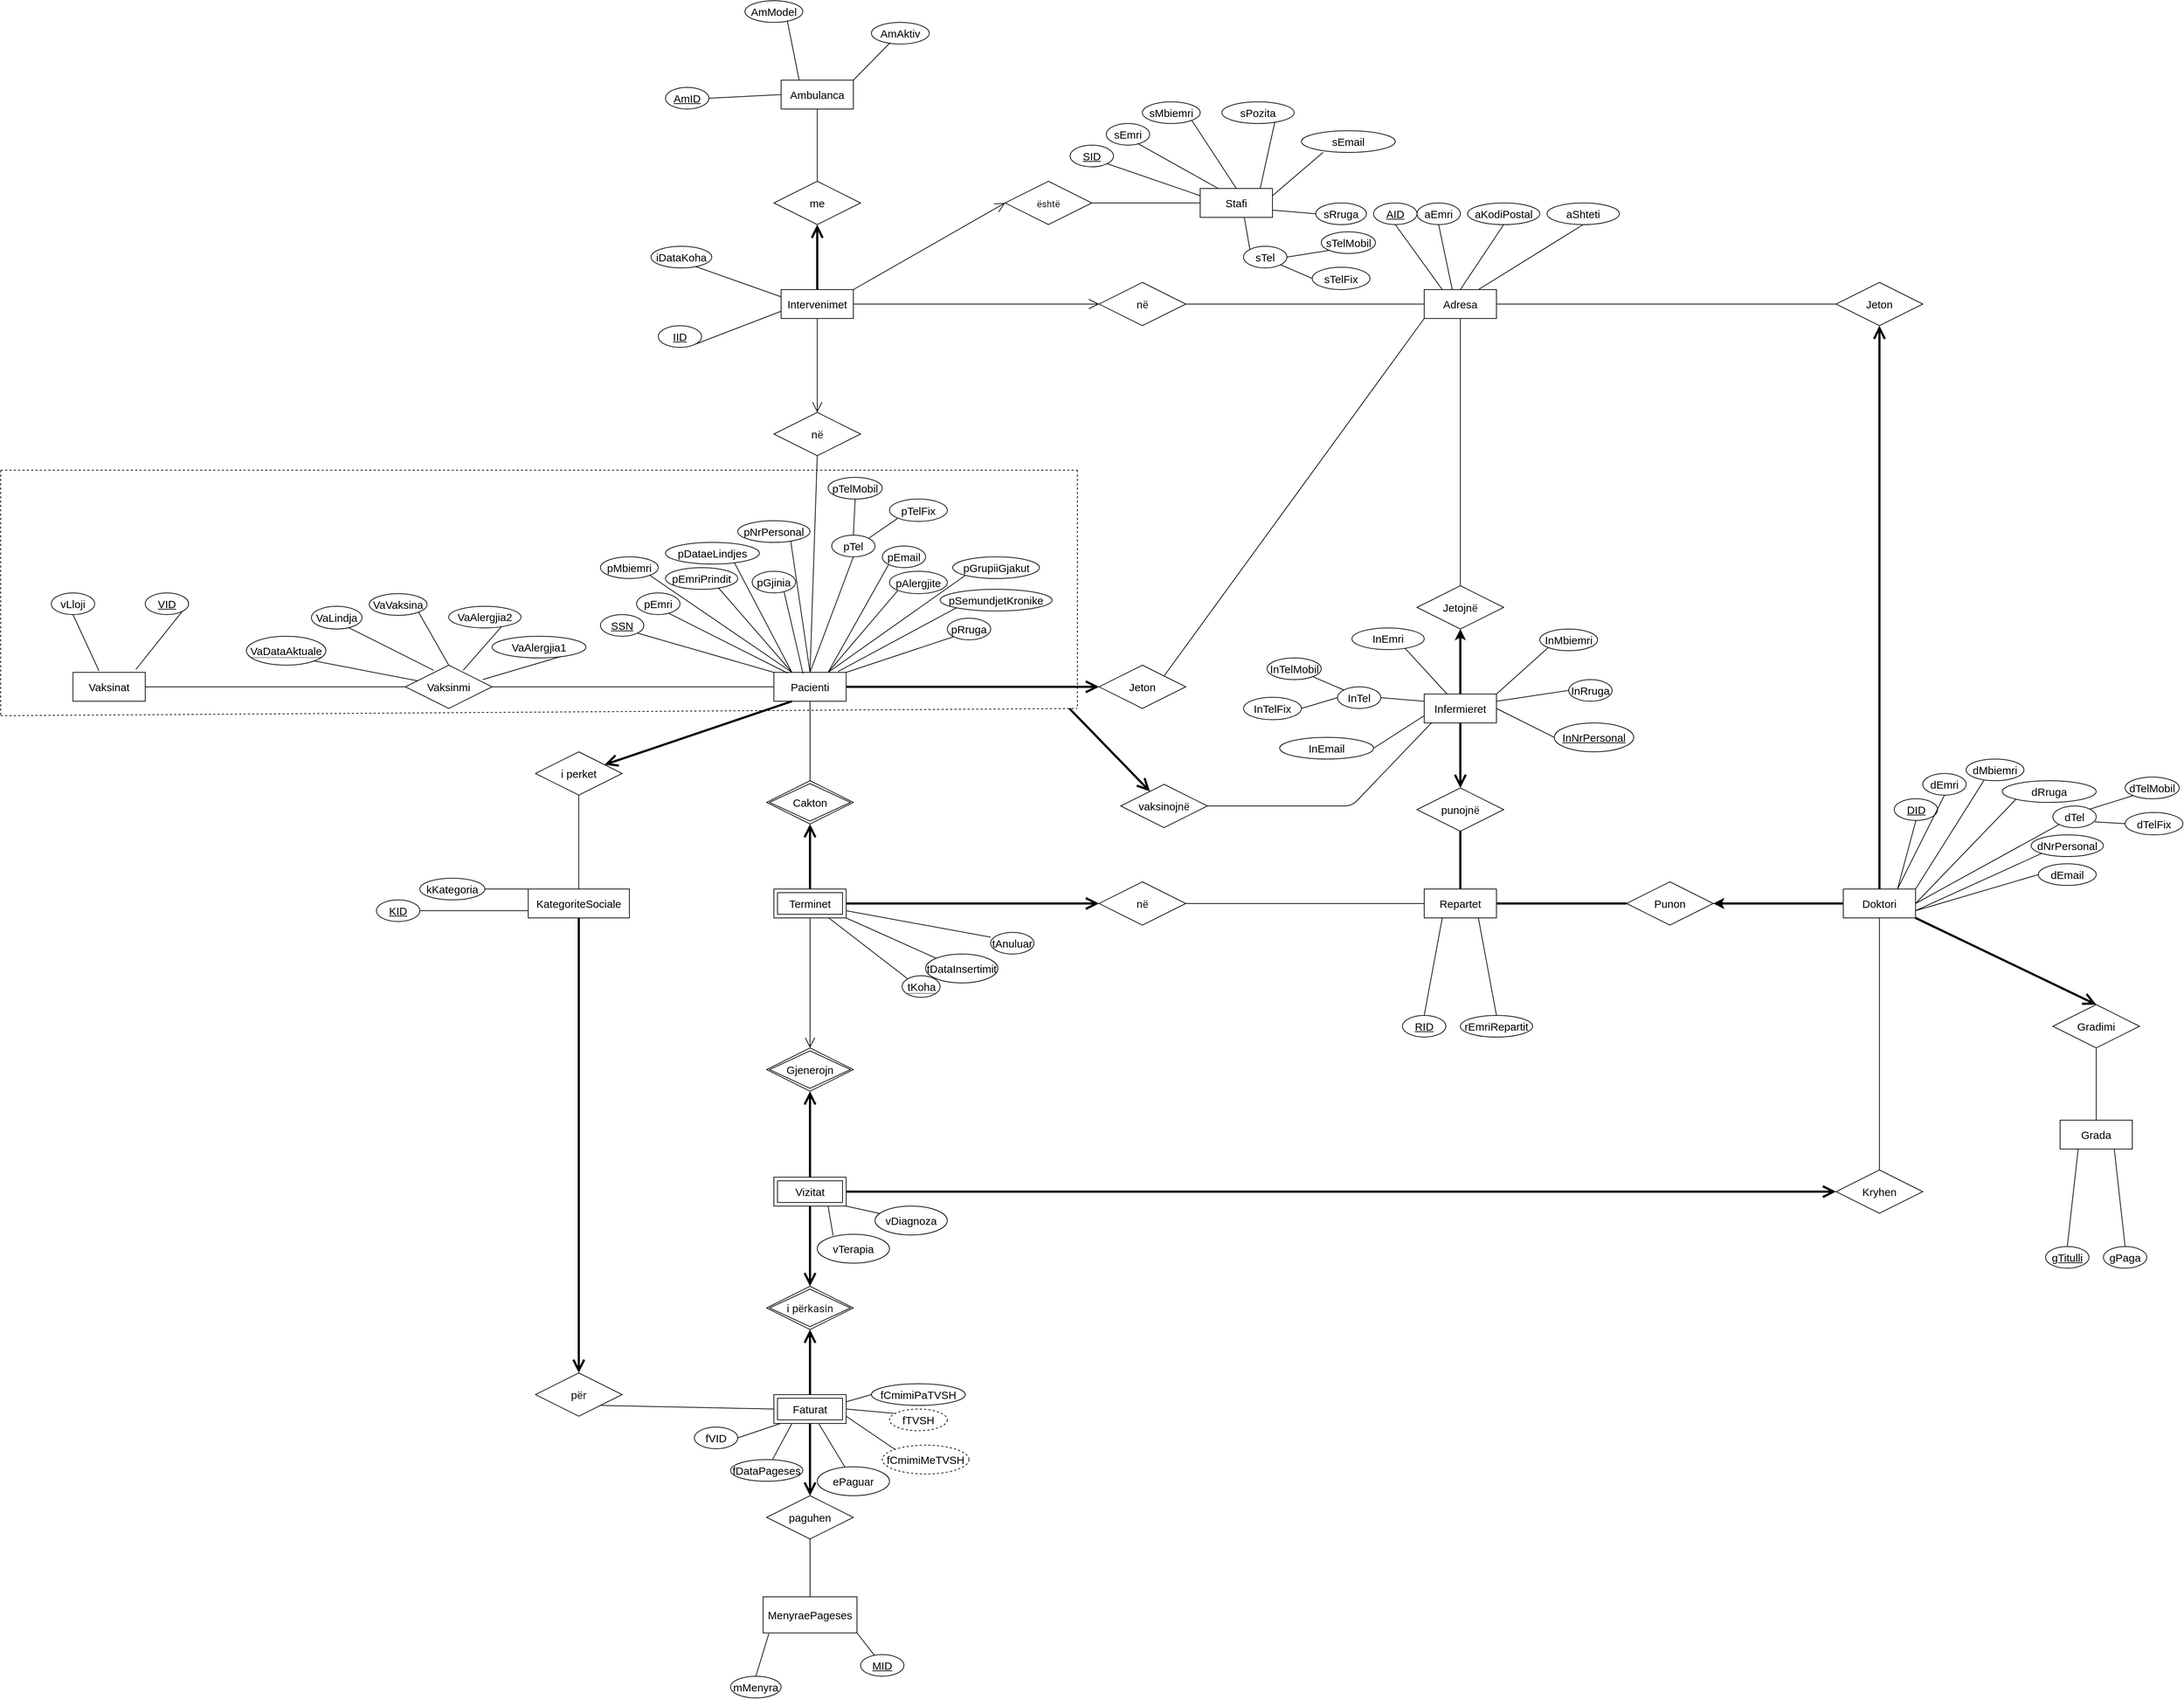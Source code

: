 <mxfile version="14.1.8" type="device"><diagram id="ank7kXB4rk5LQCNvIeYc" name="Page-1"><mxGraphModel dx="3620" dy="2087" grid="1" gridSize="10" guides="1" tooltips="1" connect="1" arrows="1" fold="1" page="1" pageScale="1" pageWidth="4681" pageHeight="3300" math="0" shadow="0"><root><mxCell id="0"/><mxCell id="1" parent="0"/><mxCell id="Z0ai7elZeRxsDT9KCHV2-1" value="Pacienti" style="whiteSpace=wrap;html=1;align=center;fontSize=15;" parent="1" vertex="1"><mxGeometry x="1110" y="1030" width="100" height="40" as="geometry"/></mxCell><mxCell id="Z0ai7elZeRxsDT9KCHV2-2" value="Adresa" style="whiteSpace=wrap;html=1;align=center;fontSize=15;" parent="1" vertex="1"><mxGeometry x="2010" y="500" width="100" height="40" as="geometry"/></mxCell><mxCell id="Z0ai7elZeRxsDT9KCHV2-3" value="KategoriteSociale" style="whiteSpace=wrap;html=1;align=center;fontSize=15;" parent="1" vertex="1"><mxGeometry x="770" y="1330" width="140" height="40" as="geometry"/></mxCell><mxCell id="Z0ai7elZeRxsDT9KCHV2-4" value="Terminet" style="shape=ext;margin=3;double=1;whiteSpace=wrap;html=1;align=center;fontSize=15;" parent="1" vertex="1"><mxGeometry x="1110" y="1330" width="100" height="40" as="geometry"/></mxCell><mxCell id="Z0ai7elZeRxsDT9KCHV2-5" value="Faturat" style="shape=ext;margin=3;double=1;whiteSpace=wrap;html=1;align=center;fontSize=15;" parent="1" vertex="1"><mxGeometry x="1110" y="2030" width="100" height="40" as="geometry"/></mxCell><mxCell id="Z0ai7elZeRxsDT9KCHV2-7" value="Vizitat" style="shape=ext;margin=3;double=1;whiteSpace=wrap;html=1;align=center;fontSize=15;" parent="1" vertex="1"><mxGeometry x="1110" y="1729" width="100" height="40" as="geometry"/></mxCell><mxCell id="Z0ai7elZeRxsDT9KCHV2-53" style="edgeStyle=none;rounded=0;orthogonalLoop=1;jettySize=auto;html=1;exitX=0;exitY=0.5;exitDx=0;exitDy=0;entryX=1;entryY=0.5;entryDx=0;entryDy=0;strokeWidth=3;fontSize=15;" parent="1" source="Z0ai7elZeRxsDT9KCHV2-8" target="Z0ai7elZeRxsDT9KCHV2-52" edge="1"><mxGeometry relative="1" as="geometry"/></mxCell><mxCell id="Z0ai7elZeRxsDT9KCHV2-8" value="Doktori" style="whiteSpace=wrap;html=1;align=center;fontSize=15;" parent="1" vertex="1"><mxGeometry x="2590" y="1330" width="100" height="40" as="geometry"/></mxCell><mxCell id="Z0ai7elZeRxsDT9KCHV2-9" value="Repartet" style="whiteSpace=wrap;html=1;align=center;fontSize=15;" parent="1" vertex="1"><mxGeometry x="2010" y="1330" width="100" height="40" as="geometry"/></mxCell><mxCell id="Z0ai7elZeRxsDT9KCHV2-10" value="Grada" style="whiteSpace=wrap;html=1;align=center;fontSize=15;" parent="1" vertex="1"><mxGeometry x="2890" y="1650" width="100" height="40" as="geometry"/></mxCell><mxCell id="Z0ai7elZeRxsDT9KCHV2-11" value="MenyraePageses" style="whiteSpace=wrap;html=1;align=center;fontSize=15;" parent="1" vertex="1"><mxGeometry x="1095" y="2310" width="130" height="50" as="geometry"/></mxCell><mxCell id="Z0ai7elZeRxsDT9KCHV2-12" value="Infermieret" style="whiteSpace=wrap;html=1;align=center;fontSize=15;" parent="1" vertex="1"><mxGeometry x="2010" y="1060" width="100" height="40" as="geometry"/></mxCell><mxCell id="Z0ai7elZeRxsDT9KCHV2-14" value="Stafi" style="whiteSpace=wrap;html=1;align=center;fontSize=15;" parent="1" vertex="1"><mxGeometry x="1700" y="360" width="100" height="40" as="geometry"/></mxCell><mxCell id="Z0ai7elZeRxsDT9KCHV2-15" value="Intervenimet" style="whiteSpace=wrap;html=1;align=center;fontSize=15;" parent="1" vertex="1"><mxGeometry x="1120" y="500" width="100" height="40" as="geometry"/></mxCell><mxCell id="Z0ai7elZeRxsDT9KCHV2-16" value="Ambulanca" style="whiteSpace=wrap;html=1;align=center;fontSize=15;" parent="1" vertex="1"><mxGeometry x="1120" y="210" width="100" height="40" as="geometry"/></mxCell><mxCell id="Z0ai7elZeRxsDT9KCHV2-17" value="Vaksinat" style="whiteSpace=wrap;html=1;align=center;fontSize=15;" parent="1" vertex="1"><mxGeometry x="140" y="1030" width="100" height="40" as="geometry"/></mxCell><mxCell id="Z0ai7elZeRxsDT9KCHV2-18" value="Vaksinmi" style="shape=rhombus;perimeter=rhombusPerimeter;whiteSpace=wrap;html=1;align=center;fontSize=15;" parent="1" vertex="1"><mxGeometry x="600" y="1020" width="120" height="60" as="geometry"/></mxCell><mxCell id="Z0ai7elZeRxsDT9KCHV2-20" value="Jeton" style="shape=rhombus;perimeter=rhombusPerimeter;whiteSpace=wrap;html=1;align=center;fontSize=15;" parent="1" vertex="1"><mxGeometry x="1560" y="1020" width="120" height="60" as="geometry"/></mxCell><mxCell id="Z0ai7elZeRxsDT9KCHV2-21" value="" style="endArrow=open;endFill=1;endSize=12;html=1;fontSize=15;entryX=0;entryY=0.5;entryDx=0;entryDy=0;strokeWidth=3;exitX=1;exitY=0.5;exitDx=0;exitDy=0;" parent="1" source="Z0ai7elZeRxsDT9KCHV2-1" target="Z0ai7elZeRxsDT9KCHV2-20" edge="1"><mxGeometry width="160" relative="1" as="geometry"><mxPoint x="1210" y="1040" as="sourcePoint"/><mxPoint x="1370" y="1040" as="targetPoint"/></mxGeometry></mxCell><mxCell id="Z0ai7elZeRxsDT9KCHV2-25" value="" style="endArrow=none;html=1;strokeWidth=1;fontSize=15;entryX=0;entryY=1;entryDx=0;entryDy=0;exitX=1;exitY=0;exitDx=0;exitDy=0;" parent="1" source="Z0ai7elZeRxsDT9KCHV2-20" target="Z0ai7elZeRxsDT9KCHV2-2" edge="1"><mxGeometry relative="1" as="geometry"><mxPoint x="1880" y="790" as="sourcePoint"/><mxPoint x="2000" y="770" as="targetPoint"/></mxGeometry></mxCell><mxCell id="Z0ai7elZeRxsDT9KCHV2-29" value="i perket" style="shape=rhombus;perimeter=rhombusPerimeter;whiteSpace=wrap;html=1;align=center;fontSize=15;" parent="1" vertex="1"><mxGeometry x="780" y="1140" width="120" height="60" as="geometry"/></mxCell><mxCell id="Z0ai7elZeRxsDT9KCHV2-30" value="" style="endArrow=open;endFill=1;endSize=12;html=1;fontSize=15;strokeWidth=3;exitX=0.25;exitY=1;exitDx=0;exitDy=0;" parent="1" source="Z0ai7elZeRxsDT9KCHV2-1" target="Z0ai7elZeRxsDT9KCHV2-29" edge="1"><mxGeometry width="160" relative="1" as="geometry"><mxPoint x="1160" y="1072" as="sourcePoint"/><mxPoint x="913" y="1030" as="targetPoint"/></mxGeometry></mxCell><mxCell id="Z0ai7elZeRxsDT9KCHV2-32" value="" style="endArrow=none;html=1;strokeWidth=1;fontSize=15;entryX=0.5;entryY=0;entryDx=0;entryDy=0;exitX=0.5;exitY=1;exitDx=0;exitDy=0;" parent="1" source="Z0ai7elZeRxsDT9KCHV2-29" target="Z0ai7elZeRxsDT9KCHV2-3" edge="1"><mxGeometry relative="1" as="geometry"><mxPoint x="803" y="1234.51" as="sourcePoint"/><mxPoint x="914.96" y="1205.49" as="targetPoint"/></mxGeometry></mxCell><mxCell id="Z0ai7elZeRxsDT9KCHV2-33" value="Cakton" style="shape=rhombus;double=1;perimeter=rhombusPerimeter;whiteSpace=wrap;html=1;align=center;fontSize=15;" parent="1" vertex="1"><mxGeometry x="1100" y="1180" width="120" height="60" as="geometry"/></mxCell><mxCell id="Z0ai7elZeRxsDT9KCHV2-34" value="" style="endArrow=none;html=1;strokeWidth=1;fontSize=15;entryX=0.5;entryY=0;entryDx=0;entryDy=0;exitX=0.5;exitY=1;exitDx=0;exitDy=0;" parent="1" source="Z0ai7elZeRxsDT9KCHV2-1" target="Z0ai7elZeRxsDT9KCHV2-33" edge="1"><mxGeometry relative="1" as="geometry"><mxPoint x="1210" y="1289.02" as="sourcePoint"/><mxPoint x="1331.96" y="1250" as="targetPoint"/></mxGeometry></mxCell><mxCell id="Z0ai7elZeRxsDT9KCHV2-35" value="" style="endArrow=open;endFill=1;endSize=12;html=1;fontSize=15;strokeWidth=3;exitX=0.5;exitY=0;exitDx=0;exitDy=0;entryX=0.5;entryY=1;entryDx=0;entryDy=0;" parent="1" source="Z0ai7elZeRxsDT9KCHV2-4" target="Z0ai7elZeRxsDT9KCHV2-33" edge="1"><mxGeometry width="160" relative="1" as="geometry"><mxPoint x="1420" y="1210" as="sourcePoint"/><mxPoint x="1410" y="1270" as="targetPoint"/></mxGeometry></mxCell><mxCell id="Z0ai7elZeRxsDT9KCHV2-37" value="" style="endArrow=none;html=1;strokeWidth=1;fontSize=15;exitX=0;exitY=0.5;exitDx=0;exitDy=0;entryX=1;entryY=0.5;entryDx=0;entryDy=0;" parent="1" source="Z0ai7elZeRxsDT9KCHV2-1" target="Z0ai7elZeRxsDT9KCHV2-18" edge="1"><mxGeometry relative="1" as="geometry"><mxPoint x="940" y="1070" as="sourcePoint"/><mxPoint x="800" y="1060" as="targetPoint"/></mxGeometry></mxCell><mxCell id="Z0ai7elZeRxsDT9KCHV2-38" value="" style="endArrow=none;html=1;strokeWidth=1;fontSize=15;exitX=0;exitY=0.5;exitDx=0;exitDy=0;entryX=1;entryY=0.5;entryDx=0;entryDy=0;" parent="1" source="Z0ai7elZeRxsDT9KCHV2-18" target="Z0ai7elZeRxsDT9KCHV2-17" edge="1"><mxGeometry relative="1" as="geometry"><mxPoint x="740" y="1150" as="sourcePoint"/><mxPoint x="350" y="1150" as="targetPoint"/></mxGeometry></mxCell><mxCell id="Z0ai7elZeRxsDT9KCHV2-44" value="Gradimi" style="shape=rhombus;perimeter=rhombusPerimeter;whiteSpace=wrap;html=1;align=center;fontSize=15;" parent="1" vertex="1"><mxGeometry x="2880" y="1490" width="120" height="60" as="geometry"/></mxCell><mxCell id="Z0ai7elZeRxsDT9KCHV2-45" value="" style="endArrow=open;endFill=1;endSize=12;html=1;fontSize=15;strokeWidth=3;exitX=1;exitY=1;exitDx=0;exitDy=0;entryX=0.5;entryY=0;entryDx=0;entryDy=0;" parent="1" source="Z0ai7elZeRxsDT9KCHV2-8" target="Z0ai7elZeRxsDT9KCHV2-44" edge="1"><mxGeometry width="160" relative="1" as="geometry"><mxPoint x="2600" y="1380" as="sourcePoint"/><mxPoint x="2600" y="1480" as="targetPoint"/></mxGeometry></mxCell><mxCell id="Z0ai7elZeRxsDT9KCHV2-46" value="" style="endArrow=none;html=1;strokeWidth=1;fontSize=15;exitX=0.5;exitY=1;exitDx=0;exitDy=0;entryX=0.5;entryY=0;entryDx=0;entryDy=0;" parent="1" source="Z0ai7elZeRxsDT9KCHV2-44" target="Z0ai7elZeRxsDT9KCHV2-10" edge="1"><mxGeometry relative="1" as="geometry"><mxPoint x="2940" y="1550" as="sourcePoint"/><mxPoint x="2990" y="1650" as="targetPoint"/></mxGeometry></mxCell><mxCell id="Z0ai7elZeRxsDT9KCHV2-48" value="" style="endArrow=open;endFill=1;endSize=12;html=1;fontSize=15;strokeWidth=3;exitX=0.5;exitY=0;exitDx=0;exitDy=0;entryX=0.5;entryY=1;entryDx=0;entryDy=0;" parent="1" source="Z0ai7elZeRxsDT9KCHV2-8" target="Z0ai7elZeRxsDT9KCHV2-49" edge="1"><mxGeometry width="160" relative="1" as="geometry"><mxPoint x="1940" y="910" as="sourcePoint"/><mxPoint x="2520" y="1020" as="targetPoint"/></mxGeometry></mxCell><mxCell id="Z0ai7elZeRxsDT9KCHV2-49" value="Jeton" style="shape=rhombus;perimeter=rhombusPerimeter;whiteSpace=wrap;html=1;align=center;fontSize=15;" parent="1" vertex="1"><mxGeometry x="2580" y="490" width="120" height="60" as="geometry"/></mxCell><mxCell id="Z0ai7elZeRxsDT9KCHV2-51" value="" style="endArrow=none;html=1;strokeWidth=1;fontSize=15;entryX=0;entryY=0.5;entryDx=0;entryDy=0;exitX=1;exitY=0.5;exitDx=0;exitDy=0;" parent="1" source="Z0ai7elZeRxsDT9KCHV2-2" target="Z0ai7elZeRxsDT9KCHV2-49" edge="1"><mxGeometry relative="1" as="geometry"><mxPoint x="2100.0" y="739.02" as="sourcePoint"/><mxPoint x="2221.96" y="700" as="targetPoint"/></mxGeometry></mxCell><mxCell id="Z0ai7elZeRxsDT9KCHV2-52" value="Punon" style="shape=rhombus;perimeter=rhombusPerimeter;whiteSpace=wrap;html=1;align=center;fontSize=15;" parent="1" vertex="1"><mxGeometry x="2290" y="1320" width="120" height="60" as="geometry"/></mxCell><mxCell id="Z0ai7elZeRxsDT9KCHV2-54" value="" style="endArrow=none;html=1;strokeWidth=3;fontSize=15;entryX=1;entryY=0.5;entryDx=0;entryDy=0;" parent="1" source="Z0ai7elZeRxsDT9KCHV2-52" target="Z0ai7elZeRxsDT9KCHV2-9" edge="1"><mxGeometry relative="1" as="geometry"><mxPoint x="1990" y="910" as="sourcePoint"/><mxPoint x="2150" y="1075" as="targetPoint"/></mxGeometry></mxCell><mxCell id="Z0ai7elZeRxsDT9KCHV2-55" value="n&lt;span style=&quot;color: rgb(32 , 33 , 36) ; font-family: &amp;#34;roboto&amp;#34; , &amp;#34;arial&amp;#34; , sans-serif ; text-align: left ; background-color: rgb(255 , 255 , 255)&quot;&gt;ë&lt;/span&gt;" style="shape=rhombus;perimeter=rhombusPerimeter;whiteSpace=wrap;html=1;align=center;fontSize=15;" parent="1" vertex="1"><mxGeometry x="1560" y="1320" width="120" height="60" as="geometry"/></mxCell><mxCell id="Z0ai7elZeRxsDT9KCHV2-57" value="" style="endArrow=none;html=1;strokeWidth=1;fontSize=15;exitX=0;exitY=0.5;exitDx=0;exitDy=0;entryX=1;entryY=0.5;entryDx=0;entryDy=0;" parent="1" source="Z0ai7elZeRxsDT9KCHV2-9" target="Z0ai7elZeRxsDT9KCHV2-55" edge="1"><mxGeometry relative="1" as="geometry"><mxPoint x="1859" y="1189" as="sourcePoint"/><mxPoint x="1770" y="1350" as="targetPoint"/></mxGeometry></mxCell><mxCell id="Z0ai7elZeRxsDT9KCHV2-58" value="" style="endArrow=open;endFill=1;endSize=12;html=1;fontSize=15;strokeWidth=3;entryX=0;entryY=0.5;entryDx=0;entryDy=0;exitX=1;exitY=0.5;exitDx=0;exitDy=0;" parent="1" source="Z0ai7elZeRxsDT9KCHV2-4" target="Z0ai7elZeRxsDT9KCHV2-55" edge="1"><mxGeometry width="160" relative="1" as="geometry"><mxPoint x="1330" y="1370" as="sourcePoint"/><mxPoint x="1350" y="1260" as="targetPoint"/></mxGeometry></mxCell><mxCell id="Z0ai7elZeRxsDT9KCHV2-59" value="Gjenerojn&lt;span style=&quot;color: rgba(0 , 0 , 0 , 0) ; font-family: monospace ; font-size: 0px&quot;&gt;%3CmxGraphModel%3E%3Croot%3E%3CmxCell%20id%3D%220%22%2F%3E%3CmxCell%20id%3D%221%22%20parent%3D%220%22%2F%3E%3CmxCell%20id%3D%222%22%20value%3D%22Cakton%22%20style%3D%22shape%3Drhombus%3Bdouble%3D1%3Bperimeter%3DrhombusPerimeter%3BwhiteSpace%3Dwrap%3Bhtml%3D1%3Balign%3Dcenter%3BfontSize%3D15%3B%22%20vertex%3D%221%22%20parent%3D%221%22%3E%3CmxGeometry%20x%3D%221000%22%20y%3D%221100%22%20width%3D%22120%22%20height%3D%2260%22%20as%3D%22geometry%22%2F%3E%3C%2FmxCell%3E%3C%2Froot%3E%3C%2FmxGraphModel%3E&lt;/span&gt;" style="shape=rhombus;double=1;perimeter=rhombusPerimeter;whiteSpace=wrap;html=1;align=center;fontSize=15;" parent="1" vertex="1"><mxGeometry x="1100" y="1550" width="120" height="60" as="geometry"/></mxCell><mxCell id="Z0ai7elZeRxsDT9KCHV2-62" value="" style="endArrow=open;endFill=1;endSize=12;html=1;fontSize=15;strokeWidth=1;entryX=0.5;entryY=0;entryDx=0;entryDy=0;exitX=0.5;exitY=1;exitDx=0;exitDy=0;" parent="1" source="Z0ai7elZeRxsDT9KCHV2-4" target="Z0ai7elZeRxsDT9KCHV2-59" edge="1"><mxGeometry width="160" relative="1" as="geometry"><mxPoint x="1200" y="1440" as="sourcePoint"/><mxPoint x="1310" y="1420" as="targetPoint"/></mxGeometry></mxCell><mxCell id="Z0ai7elZeRxsDT9KCHV2-63" value="" style="endArrow=open;endFill=1;endSize=12;html=1;fontSize=15;strokeWidth=3;entryX=0.5;entryY=1;entryDx=0;entryDy=0;exitX=0.5;exitY=0;exitDx=0;exitDy=0;" parent="1" source="Z0ai7elZeRxsDT9KCHV2-7" target="Z0ai7elZeRxsDT9KCHV2-59" edge="1"><mxGeometry width="160" relative="1" as="geometry"><mxPoint x="1070" y="1700" as="sourcePoint"/><mxPoint x="1180" y="1680" as="targetPoint"/></mxGeometry></mxCell><mxCell id="Z0ai7elZeRxsDT9KCHV2-65" value="Kryhen" style="shape=rhombus;perimeter=rhombusPerimeter;whiteSpace=wrap;html=1;align=center;fontSize=15;" parent="1" vertex="1"><mxGeometry x="2580" y="1719" width="120" height="60" as="geometry"/></mxCell><mxCell id="Z0ai7elZeRxsDT9KCHV2-66" value="" style="endArrow=open;endFill=1;endSize=12;html=1;fontSize=15;strokeWidth=3;entryX=0;entryY=0.5;entryDx=0;entryDy=0;exitX=1;exitY=0.5;exitDx=0;exitDy=0;" parent="1" source="Z0ai7elZeRxsDT9KCHV2-7" target="Z0ai7elZeRxsDT9KCHV2-65" edge="1"><mxGeometry width="160" relative="1" as="geometry"><mxPoint x="1450" y="1740" as="sourcePoint"/><mxPoint x="1560" y="1720" as="targetPoint"/></mxGeometry></mxCell><mxCell id="Z0ai7elZeRxsDT9KCHV2-67" value="" style="endArrow=none;html=1;strokeWidth=1;fontSize=15;exitX=0.5;exitY=1;exitDx=0;exitDy=0;entryX=0.5;entryY=0;entryDx=0;entryDy=0;" parent="1" source="Z0ai7elZeRxsDT9KCHV2-8" target="Z0ai7elZeRxsDT9KCHV2-65" edge="1"><mxGeometry relative="1" as="geometry"><mxPoint x="2520" y="1330" as="sourcePoint"/><mxPoint x="2420" y="1330" as="targetPoint"/></mxGeometry></mxCell><mxCell id="Z0ai7elZeRxsDT9KCHV2-68" value="i p&lt;span style=&quot;color: rgb(32 , 33 , 36) ; font-family: &amp;#34;roboto&amp;#34; , &amp;#34;arial&amp;#34; , sans-serif ; text-align: left ; background-color: rgb(255 , 255 , 255)&quot;&gt;ë&lt;font style=&quot;font-size: 15px&quot;&gt;rkasin&lt;/font&gt;&lt;/span&gt;" style="shape=rhombus;double=1;perimeter=rhombusPerimeter;whiteSpace=wrap;html=1;align=center;fontSize=15;" parent="1" vertex="1"><mxGeometry x="1100" y="1880" width="120" height="60" as="geometry"/></mxCell><mxCell id="Z0ai7elZeRxsDT9KCHV2-69" value="" style="endArrow=open;endFill=1;endSize=12;html=1;fontSize=15;strokeWidth=3;entryX=0.5;entryY=0;entryDx=0;entryDy=0;exitX=0.5;exitY=1;exitDx=0;exitDy=0;" parent="1" source="Z0ai7elZeRxsDT9KCHV2-7" target="Z0ai7elZeRxsDT9KCHV2-68" edge="1"><mxGeometry width="160" relative="1" as="geometry"><mxPoint x="1130" y="1880" as="sourcePoint"/><mxPoint x="850" y="1860" as="targetPoint"/></mxGeometry></mxCell><mxCell id="Z0ai7elZeRxsDT9KCHV2-70" value="" style="endArrow=open;endFill=1;endSize=12;html=1;fontSize=15;strokeWidth=3;entryX=0.5;entryY=1;entryDx=0;entryDy=0;exitX=0.5;exitY=0;exitDx=0;exitDy=0;entryPerimeter=0;" parent="1" source="Z0ai7elZeRxsDT9KCHV2-5" target="Z0ai7elZeRxsDT9KCHV2-68" edge="1"><mxGeometry width="160" relative="1" as="geometry"><mxPoint x="1170" y="1790" as="sourcePoint"/><mxPoint x="1170" y="1890" as="targetPoint"/></mxGeometry></mxCell><mxCell id="Z0ai7elZeRxsDT9KCHV2-71" value="p&lt;span style=&quot;color: rgb(32 , 33 , 36) ; font-family: &amp;#34;roboto&amp;#34; , &amp;#34;arial&amp;#34; , sans-serif ; text-align: left ; background-color: rgb(255 , 255 , 255)&quot;&gt;ë&lt;font style=&quot;font-size: 15px&quot;&gt;r&lt;/font&gt;&lt;/span&gt;" style="shape=rhombus;perimeter=rhombusPerimeter;whiteSpace=wrap;html=1;align=center;fontSize=15;" parent="1" vertex="1"><mxGeometry x="780" y="2000" width="120" height="60" as="geometry"/></mxCell><mxCell id="Z0ai7elZeRxsDT9KCHV2-72" value="" style="endArrow=open;endFill=1;endSize=12;html=1;fontSize=15;strokeWidth=3;entryX=0.5;entryY=0;entryDx=0;entryDy=0;exitX=0.5;exitY=1;exitDx=0;exitDy=0;" parent="1" source="Z0ai7elZeRxsDT9KCHV2-3" target="Z0ai7elZeRxsDT9KCHV2-71" edge="1"><mxGeometry width="160" relative="1" as="geometry"><mxPoint x="1120" y="1880" as="sourcePoint"/><mxPoint x="840" y="1860" as="targetPoint"/></mxGeometry></mxCell><mxCell id="Z0ai7elZeRxsDT9KCHV2-73" value="" style="endArrow=none;html=1;strokeWidth=1;fontSize=15;exitX=0;exitY=0.5;exitDx=0;exitDy=0;entryX=1;entryY=1;entryDx=0;entryDy=0;" parent="1" source="Z0ai7elZeRxsDT9KCHV2-5" target="Z0ai7elZeRxsDT9KCHV2-71" edge="1"><mxGeometry relative="1" as="geometry"><mxPoint x="1200" y="2010" as="sourcePoint"/><mxPoint x="1100" y="2010" as="targetPoint"/></mxGeometry></mxCell><mxCell id="Z0ai7elZeRxsDT9KCHV2-75" value="" style="endArrow=open;endFill=1;endSize=12;html=1;fontSize=15;strokeWidth=3;exitX=0.5;exitY=1;exitDx=0;exitDy=0;entryX=0.5;entryY=0;entryDx=0;entryDy=0;" parent="1" source="Z0ai7elZeRxsDT9KCHV2-5" target="Z0ai7elZeRxsDT9KCHV2-76" edge="1"><mxGeometry width="160" relative="1" as="geometry"><mxPoint x="1330" y="2160" as="sourcePoint"/><mxPoint x="1160" y="2140" as="targetPoint"/></mxGeometry></mxCell><mxCell id="Z0ai7elZeRxsDT9KCHV2-76" value="paguhen" style="shape=rhombus;perimeter=rhombusPerimeter;whiteSpace=wrap;html=1;align=center;fontSize=15;" parent="1" vertex="1"><mxGeometry x="1100" y="2170" width="120" height="60" as="geometry"/></mxCell><mxCell id="Z0ai7elZeRxsDT9KCHV2-77" value="" style="endArrow=none;html=1;strokeWidth=1;fontSize=15;exitX=0.5;exitY=1;exitDx=0;exitDy=0;entryX=0.5;entryY=0;entryDx=0;entryDy=0;" parent="1" source="Z0ai7elZeRxsDT9KCHV2-76" target="Z0ai7elZeRxsDT9KCHV2-11" edge="1"><mxGeometry relative="1" as="geometry"><mxPoint x="1120" y="2235" as="sourcePoint"/><mxPoint x="650" y="2230" as="targetPoint"/></mxGeometry></mxCell><mxCell id="Z0ai7elZeRxsDT9KCHV2-79" value="Jetojn&lt;span style=&quot;color: rgb(32 , 33 , 36) ; font-family: &amp;#34;roboto&amp;#34; , &amp;#34;arial&amp;#34; , sans-serif ; text-align: left ; background-color: rgb(255 , 255 , 255)&quot;&gt;ë&lt;/span&gt;" style="shape=rhombus;perimeter=rhombusPerimeter;whiteSpace=wrap;html=1;align=center;fontSize=15;" parent="1" vertex="1"><mxGeometry x="2000" y="910" width="120" height="60" as="geometry"/></mxCell><mxCell id="Z0ai7elZeRxsDT9KCHV2-80" style="edgeStyle=none;rounded=0;orthogonalLoop=1;jettySize=auto;html=1;exitX=0.5;exitY=0;exitDx=0;exitDy=0;entryX=0.5;entryY=1;entryDx=0;entryDy=0;strokeWidth=3;fontSize=15;" parent="1" source="Z0ai7elZeRxsDT9KCHV2-12" target="Z0ai7elZeRxsDT9KCHV2-79" edge="1"><mxGeometry relative="1" as="geometry"><mxPoint x="1950" y="1025" as="sourcePoint"/><mxPoint x="1820" y="1090" as="targetPoint"/></mxGeometry></mxCell><mxCell id="Z0ai7elZeRxsDT9KCHV2-81" value="" style="endArrow=none;html=1;strokeWidth=1;fontSize=15;entryX=0.5;entryY=0;entryDx=0;entryDy=0;exitX=0.5;exitY=1;exitDx=0;exitDy=0;" parent="1" source="Z0ai7elZeRxsDT9KCHV2-2" target="Z0ai7elZeRxsDT9KCHV2-79" edge="1"><mxGeometry relative="1" as="geometry"><mxPoint x="2030" y="800" as="sourcePoint"/><mxPoint x="2230" y="965" as="targetPoint"/></mxGeometry></mxCell><mxCell id="Z0ai7elZeRxsDT9KCHV2-82" value="punojn&lt;span style=&quot;color: rgb(32 , 33 , 36) ; font-family: &amp;#34;roboto&amp;#34; , &amp;#34;arial&amp;#34; , sans-serif ; text-align: left ; background-color: rgb(255 , 255 , 255)&quot;&gt;ë&lt;/span&gt;" style="shape=rhombus;perimeter=rhombusPerimeter;whiteSpace=wrap;html=1;align=center;fontSize=15;" parent="1" vertex="1"><mxGeometry x="2000" y="1190" width="120" height="60" as="geometry"/></mxCell><mxCell id="Z0ai7elZeRxsDT9KCHV2-83" value="" style="endArrow=open;endFill=1;endSize=12;html=1;fontSize=15;entryX=0.5;entryY=0;entryDx=0;entryDy=0;strokeWidth=3;exitX=0.5;exitY=1;exitDx=0;exitDy=0;" parent="1" source="Z0ai7elZeRxsDT9KCHV2-12" target="Z0ai7elZeRxsDT9KCHV2-82" edge="1"><mxGeometry width="160" relative="1" as="geometry"><mxPoint x="2000" y="1145" as="sourcePoint"/><mxPoint x="2120" y="1160" as="targetPoint"/></mxGeometry></mxCell><mxCell id="Z0ai7elZeRxsDT9KCHV2-84" value="" style="endArrow=none;html=1;strokeWidth=3;fontSize=15;exitX=0.5;exitY=0;exitDx=0;exitDy=0;entryX=0.5;entryY=1;entryDx=0;entryDy=0;" parent="1" source="Z0ai7elZeRxsDT9KCHV2-9" target="Z0ai7elZeRxsDT9KCHV2-82" edge="1"><mxGeometry relative="1" as="geometry"><mxPoint x="2140" y="1259" as="sourcePoint"/><mxPoint x="2040" y="1259" as="targetPoint"/></mxGeometry></mxCell><mxCell id="Z0ai7elZeRxsDT9KCHV2-86" value="&lt;span style=&quot;color: rgb(32 , 33 , 36) ; font-family: &amp;#34;roboto&amp;#34; , &amp;#34;arial&amp;#34; , sans-serif ; font-size: 13px ; text-align: left ; background-color: rgb(255 , 255 , 255)&quot;&gt;ësht&lt;/span&gt;&lt;span style=&quot;color: rgb(32 , 33 , 36) ; font-family: &amp;#34;roboto&amp;#34; , &amp;#34;arial&amp;#34; , sans-serif ; font-size: 13px ; text-align: left ; background-color: rgb(255 , 255 , 255)&quot;&gt;ë&lt;/span&gt;" style="shape=rhombus;perimeter=rhombusPerimeter;whiteSpace=wrap;html=1;align=center;fontSize=15;" parent="1" vertex="1"><mxGeometry x="1430" y="350" width="120" height="60" as="geometry"/></mxCell><mxCell id="Z0ai7elZeRxsDT9KCHV2-87" value="" style="endArrow=none;html=1;strokeWidth=1;fontSize=15;entryX=0;entryY=0.5;entryDx=0;entryDy=0;exitX=1;exitY=0.5;exitDx=0;exitDy=0;" parent="1" source="Z0ai7elZeRxsDT9KCHV2-86" target="Z0ai7elZeRxsDT9KCHV2-14" edge="1"><mxGeometry relative="1" as="geometry"><mxPoint x="1320" y="529.02" as="sourcePoint"/><mxPoint x="1441.96" y="440" as="targetPoint"/></mxGeometry></mxCell><mxCell id="Z0ai7elZeRxsDT9KCHV2-88" value="" style="endArrow=open;endFill=1;endSize=12;html=1;fontSize=15;strokeWidth=1;entryX=0;entryY=0.5;entryDx=0;entryDy=0;exitX=1;exitY=0;exitDx=0;exitDy=0;" parent="1" source="Z0ai7elZeRxsDT9KCHV2-15" target="Z0ai7elZeRxsDT9KCHV2-86" edge="1"><mxGeometry width="160" relative="1" as="geometry"><mxPoint x="1330" y="480" as="sourcePoint"/><mxPoint x="1330" y="630" as="targetPoint"/></mxGeometry></mxCell><mxCell id="Z0ai7elZeRxsDT9KCHV2-89" value="n&lt;span style=&quot;color: rgb(32 , 33 , 36) ; font-family: &amp;#34;roboto&amp;#34; , &amp;#34;arial&amp;#34; , sans-serif ; text-align: left ; background-color: rgb(255 , 255 , 255)&quot;&gt;ë&lt;/span&gt;" style="shape=rhombus;perimeter=rhombusPerimeter;whiteSpace=wrap;html=1;align=center;fontSize=15;" parent="1" vertex="1"><mxGeometry x="1110" y="670" width="120" height="60" as="geometry"/></mxCell><mxCell id="Z0ai7elZeRxsDT9KCHV2-90" value="" style="endArrow=open;endFill=1;endSize=12;html=1;fontSize=15;strokeWidth=1;entryX=0.5;entryY=0;entryDx=0;entryDy=0;exitX=0.5;exitY=1;exitDx=0;exitDy=0;" parent="1" source="Z0ai7elZeRxsDT9KCHV2-15" target="Z0ai7elZeRxsDT9KCHV2-89" edge="1"><mxGeometry width="160" relative="1" as="geometry"><mxPoint x="1170" y="570" as="sourcePoint"/><mxPoint x="1390" y="570" as="targetPoint"/></mxGeometry></mxCell><mxCell id="Z0ai7elZeRxsDT9KCHV2-91" value="" style="endArrow=none;html=1;strokeWidth=1;fontSize=15;entryX=0.5;entryY=0;entryDx=0;entryDy=0;exitX=0.5;exitY=1;exitDx=0;exitDy=0;" parent="1" source="Z0ai7elZeRxsDT9KCHV2-89" target="Z0ai7elZeRxsDT9KCHV2-1" edge="1"><mxGeometry relative="1" as="geometry"><mxPoint x="1150" y="980" as="sourcePoint"/><mxPoint x="1390" y="990" as="targetPoint"/></mxGeometry></mxCell><mxCell id="Z0ai7elZeRxsDT9KCHV2-92" value="n&lt;span style=&quot;color: rgb(32 , 33 , 36) ; font-family: &amp;#34;roboto&amp;#34; , &amp;#34;arial&amp;#34; , sans-serif ; text-align: left ; background-color: rgb(255 , 255 , 255)&quot;&gt;ë&lt;/span&gt;" style="shape=rhombus;perimeter=rhombusPerimeter;whiteSpace=wrap;html=1;align=center;fontSize=15;" parent="1" vertex="1"><mxGeometry x="1560" y="490" width="120" height="60" as="geometry"/></mxCell><mxCell id="Z0ai7elZeRxsDT9KCHV2-93" value="" style="endArrow=open;endFill=1;endSize=12;html=1;fontSize=15;strokeWidth=1;entryX=0;entryY=0.5;entryDx=0;entryDy=0;exitX=1;exitY=0.5;exitDx=0;exitDy=0;" parent="1" source="Z0ai7elZeRxsDT9KCHV2-15" target="Z0ai7elZeRxsDT9KCHV2-92" edge="1"><mxGeometry width="160" relative="1" as="geometry"><mxPoint x="1280" y="500" as="sourcePoint"/><mxPoint x="1580" y="520" as="targetPoint"/></mxGeometry></mxCell><mxCell id="Z0ai7elZeRxsDT9KCHV2-94" value="" style="endArrow=none;html=1;strokeWidth=1;fontSize=15;entryX=0;entryY=0.5;entryDx=0;entryDy=0;exitX=1;exitY=0.5;exitDx=0;exitDy=0;" parent="1" source="Z0ai7elZeRxsDT9KCHV2-92" target="Z0ai7elZeRxsDT9KCHV2-2" edge="1"><mxGeometry relative="1" as="geometry"><mxPoint x="1830" y="580" as="sourcePoint"/><mxPoint x="2110" y="530" as="targetPoint"/></mxGeometry></mxCell><mxCell id="Z0ai7elZeRxsDT9KCHV2-95" value="me" style="shape=rhombus;perimeter=rhombusPerimeter;whiteSpace=wrap;html=1;align=center;fontSize=15;" parent="1" vertex="1"><mxGeometry x="1110" y="350" width="120" height="60" as="geometry"/></mxCell><mxCell id="Z0ai7elZeRxsDT9KCHV2-96" value="" style="endArrow=open;endFill=1;endSize=12;html=1;fontSize=15;strokeWidth=3;entryX=0.5;entryY=1;entryDx=0;entryDy=0;exitX=0.5;exitY=0;exitDx=0;exitDy=0;" parent="1" source="Z0ai7elZeRxsDT9KCHV2-15" target="Z0ai7elZeRxsDT9KCHV2-95" edge="1"><mxGeometry width="160" relative="1" as="geometry"><mxPoint x="1280" y="510" as="sourcePoint"/><mxPoint x="1230" y="420" as="targetPoint"/></mxGeometry></mxCell><mxCell id="Z0ai7elZeRxsDT9KCHV2-97" value="" style="endArrow=none;html=1;strokeWidth=1;fontSize=15;entryX=0.5;entryY=0;entryDx=0;entryDy=0;exitX=0.5;exitY=1;exitDx=0;exitDy=0;" parent="1" source="Z0ai7elZeRxsDT9KCHV2-16" target="Z0ai7elZeRxsDT9KCHV2-95" edge="1"><mxGeometry relative="1" as="geometry"><mxPoint x="1170" y="470" as="sourcePoint"/><mxPoint x="1180" y="520" as="targetPoint"/></mxGeometry></mxCell><mxCell id="Z0ai7elZeRxsDT9KCHV2-98" value="SSN" style="ellipse;whiteSpace=wrap;html=1;align=center;fontStyle=4;fontSize=15;" parent="1" vertex="1"><mxGeometry x="870" y="950" width="60" height="30" as="geometry"/></mxCell><mxCell id="Z0ai7elZeRxsDT9KCHV2-101" value="" style="endArrow=none;html=1;strokeWidth=1;fontSize=15;exitX=0;exitY=0;exitDx=0;exitDy=0;entryX=1;entryY=1;entryDx=0;entryDy=0;" parent="1" source="Z0ai7elZeRxsDT9KCHV2-1" target="Z0ai7elZeRxsDT9KCHV2-98" edge="1"><mxGeometry relative="1" as="geometry"><mxPoint x="1120" y="1060" as="sourcePoint"/><mxPoint x="730" y="1060" as="targetPoint"/></mxGeometry></mxCell><mxCell id="Z0ai7elZeRxsDT9KCHV2-103" value="pEmri" style="ellipse;whiteSpace=wrap;html=1;align=center;fontSize=15;" parent="1" vertex="1"><mxGeometry x="920" y="920" width="60" height="30" as="geometry"/></mxCell><mxCell id="Z0ai7elZeRxsDT9KCHV2-104" value="" style="endArrow=none;html=1;strokeWidth=1;fontSize=15;entryX=0.733;entryY=0.933;entryDx=0;entryDy=0;entryPerimeter=0;exitX=0.19;exitY=0.025;exitDx=0;exitDy=0;exitPerimeter=0;" parent="1" source="Z0ai7elZeRxsDT9KCHV2-1" target="Z0ai7elZeRxsDT9KCHV2-103" edge="1"><mxGeometry relative="1" as="geometry"><mxPoint x="1119" y="1026" as="sourcePoint"/><mxPoint x="911.213" y="925.607" as="targetPoint"/></mxGeometry></mxCell><mxCell id="Z0ai7elZeRxsDT9KCHV2-105" value="pEmriPrindit" style="ellipse;whiteSpace=wrap;html=1;align=center;fontSize=15;" parent="1" vertex="1"><mxGeometry x="960" y="885" width="100" height="30" as="geometry"/></mxCell><mxCell id="Z0ai7elZeRxsDT9KCHV2-106" value="" style="endArrow=none;html=1;strokeWidth=1;fontSize=15;entryX=0.733;entryY=0.933;entryDx=0;entryDy=0;entryPerimeter=0;exitX=0.25;exitY=0;exitDx=0;exitDy=0;" parent="1" source="Z0ai7elZeRxsDT9KCHV2-1" target="Z0ai7elZeRxsDT9KCHV2-105" edge="1"><mxGeometry relative="1" as="geometry"><mxPoint x="1200" y="1030" as="sourcePoint"/><mxPoint x="982.213" y="924.607" as="targetPoint"/></mxGeometry></mxCell><mxCell id="Z0ai7elZeRxsDT9KCHV2-107" value="pGjinia" style="ellipse;whiteSpace=wrap;html=1;align=center;fontSize=15;" parent="1" vertex="1"><mxGeometry x="1080" y="890" width="60" height="30" as="geometry"/></mxCell><mxCell id="Z0ai7elZeRxsDT9KCHV2-108" value="" style="endArrow=none;html=1;strokeWidth=1;fontSize=15;entryX=0.733;entryY=0.933;entryDx=0;entryDy=0;entryPerimeter=0;exitX=0.403;exitY=0.039;exitDx=0;exitDy=0;exitPerimeter=0;" parent="1" source="Z0ai7elZeRxsDT9KCHV2-1" target="Z0ai7elZeRxsDT9KCHV2-107" edge="1"><mxGeometry relative="1" as="geometry"><mxPoint x="1219" y="1030" as="sourcePoint"/><mxPoint x="1001.213" y="924.607" as="targetPoint"/></mxGeometry></mxCell><mxCell id="Z0ai7elZeRxsDT9KCHV2-111" value="pGrupiiGjakut" style="ellipse;whiteSpace=wrap;html=1;align=center;fontSize=15;" parent="1" vertex="1"><mxGeometry x="1357.5" y="870" width="120" height="30" as="geometry"/></mxCell><mxCell id="Z0ai7elZeRxsDT9KCHV2-112" value="" style="endArrow=none;html=1;strokeWidth=1;fontSize=15;entryX=0;entryY=1;entryDx=0;entryDy=0;exitX=0.75;exitY=0;exitDx=0;exitDy=0;" parent="1" source="Z0ai7elZeRxsDT9KCHV2-1" target="Z0ai7elZeRxsDT9KCHV2-111" edge="1"><mxGeometry relative="1" as="geometry"><mxPoint x="1349" y="1030" as="sourcePoint"/><mxPoint x="1131.213" y="924.607" as="targetPoint"/></mxGeometry></mxCell><mxCell id="Z0ai7elZeRxsDT9KCHV2-113" value="pSemundjetKronike" style="ellipse;whiteSpace=wrap;html=1;align=center;fontSize=15;" parent="1" vertex="1"><mxGeometry x="1340" y="915" width="155" height="30" as="geometry"/></mxCell><mxCell id="Z0ai7elZeRxsDT9KCHV2-114" value="" style="endArrow=none;html=1;strokeWidth=1;fontSize=15;exitX=0.889;exitY=-0.032;exitDx=0;exitDy=0;exitPerimeter=0;entryX=0;entryY=1;entryDx=0;entryDy=0;" parent="1" source="Z0ai7elZeRxsDT9KCHV2-1" target="Z0ai7elZeRxsDT9KCHV2-113" edge="1"><mxGeometry relative="1" as="geometry"><mxPoint x="1419" y="1030" as="sourcePoint"/><mxPoint x="1320" y="943" as="targetPoint"/></mxGeometry></mxCell><mxCell id="Z0ai7elZeRxsDT9KCHV2-115" value="pRruga" style="ellipse;whiteSpace=wrap;html=1;align=center;fontSize=15;" parent="1" vertex="1"><mxGeometry x="1350" y="955" width="60" height="30" as="geometry"/></mxCell><mxCell id="Z0ai7elZeRxsDT9KCHV2-116" value="" style="endArrow=none;html=1;strokeWidth=1;fontSize=15;entryX=0;entryY=1;entryDx=0;entryDy=0;exitX=1;exitY=0;exitDx=0;exitDy=0;" parent="1" source="Z0ai7elZeRxsDT9KCHV2-1" target="Z0ai7elZeRxsDT9KCHV2-115" edge="1"><mxGeometry relative="1" as="geometry"><mxPoint x="1489" y="1030" as="sourcePoint"/><mxPoint x="1271.213" y="924.607" as="targetPoint"/></mxGeometry></mxCell><mxCell id="Z0ai7elZeRxsDT9KCHV2-123" value="pDataeLindjes" style="ellipse;whiteSpace=wrap;html=1;align=center;fontSize=15;" parent="1" vertex="1"><mxGeometry x="960" y="850" width="130" height="30" as="geometry"/></mxCell><mxCell id="Z0ai7elZeRxsDT9KCHV2-124" value="" style="endArrow=none;html=1;strokeWidth=1;fontSize=15;entryX=0.733;entryY=0.933;entryDx=0;entryDy=0;entryPerimeter=0;exitX=0.25;exitY=0;exitDx=0;exitDy=0;" parent="1" source="Z0ai7elZeRxsDT9KCHV2-1" target="Z0ai7elZeRxsDT9KCHV2-123" edge="1"><mxGeometry relative="1" as="geometry"><mxPoint x="1145" y="891" as="sourcePoint"/><mxPoint x="992.213" y="785.607" as="targetPoint"/></mxGeometry></mxCell><mxCell id="Z0ai7elZeRxsDT9KCHV2-125" value="pNrPersonal" style="ellipse;whiteSpace=wrap;html=1;align=center;fontSize=15;" parent="1" vertex="1"><mxGeometry x="1060" y="820" width="100" height="30" as="geometry"/></mxCell><mxCell id="Z0ai7elZeRxsDT9KCHV2-126" value="" style="endArrow=none;html=1;strokeWidth=1;fontSize=15;entryX=0.733;entryY=0.933;entryDx=0;entryDy=0;entryPerimeter=0;exitX=0.5;exitY=0;exitDx=0;exitDy=0;" parent="1" source="Z0ai7elZeRxsDT9KCHV2-1" target="Z0ai7elZeRxsDT9KCHV2-125" edge="1"><mxGeometry relative="1" as="geometry"><mxPoint x="1160.3" y="892.56" as="sourcePoint"/><mxPoint x="1011.213" y="785.607" as="targetPoint"/></mxGeometry></mxCell><mxCell id="Z0ai7elZeRxsDT9KCHV2-128" value="" style="endArrow=none;html=1;strokeWidth=1;fontSize=15;entryX=0.5;entryY=1;entryDx=0;entryDy=0;exitX=0.5;exitY=0;exitDx=0;exitDy=0;" parent="1" source="Z0ai7elZeRxsDT9KCHV2-1" target="Z0ai7elZeRxsDT9KCHV2-286" edge="1"><mxGeometry relative="1" as="geometry"><mxPoint x="1175.441" y="891" as="sourcePoint"/><mxPoint x="1225" y="870" as="targetPoint"/></mxGeometry></mxCell><mxCell id="Z0ai7elZeRxsDT9KCHV2-129" value="pEmail" style="ellipse;whiteSpace=wrap;html=1;align=center;fontSize=15;" parent="1" vertex="1"><mxGeometry x="1260" y="855" width="60" height="30" as="geometry"/></mxCell><mxCell id="Z0ai7elZeRxsDT9KCHV2-130" value="" style="endArrow=none;html=1;strokeWidth=1;fontSize=15;entryX=0;entryY=1;entryDx=0;entryDy=0;exitX=0.75;exitY=0;exitDx=0;exitDy=0;" parent="1" source="Z0ai7elZeRxsDT9KCHV2-1" target="Z0ai7elZeRxsDT9KCHV2-129" edge="1"><mxGeometry relative="1" as="geometry"><mxPoint x="1195" y="891" as="sourcePoint"/><mxPoint x="1141.213" y="785.607" as="targetPoint"/></mxGeometry></mxCell><mxCell id="Z0ai7elZeRxsDT9KCHV2-131" value="pAlergjite" style="ellipse;whiteSpace=wrap;html=1;align=center;fontSize=15;" parent="1" vertex="1"><mxGeometry x="1270" y="890" width="80" height="31" as="geometry"/></mxCell><mxCell id="Z0ai7elZeRxsDT9KCHV2-132" value="" style="endArrow=none;html=1;strokeWidth=1;fontSize=15;exitX=0.75;exitY=0;exitDx=0;exitDy=0;entryX=0;entryY=1;entryDx=0;entryDy=0;" parent="1" source="Z0ai7elZeRxsDT9KCHV2-1" target="Z0ai7elZeRxsDT9KCHV2-131" edge="1"><mxGeometry relative="1" as="geometry"><mxPoint x="1208.9" y="889.72" as="sourcePoint"/><mxPoint x="1330" y="804" as="targetPoint"/></mxGeometry></mxCell><mxCell id="Z0ai7elZeRxsDT9KCHV2-135" value="pMbiemri" style="ellipse;whiteSpace=wrap;html=1;align=center;fontSize=15;" parent="1" vertex="1"><mxGeometry x="870" y="870" width="80" height="30" as="geometry"/></mxCell><mxCell id="Z0ai7elZeRxsDT9KCHV2-136" value="" style="endArrow=none;html=1;strokeWidth=1;fontSize=15;entryX=1;entryY=1;entryDx=0;entryDy=0;exitX=0.25;exitY=0;exitDx=0;exitDy=0;" parent="1" source="Z0ai7elZeRxsDT9KCHV2-1" target="Z0ai7elZeRxsDT9KCHV2-135" edge="1"><mxGeometry relative="1" as="geometry"><mxPoint x="1071.02" y="1043.5" as="sourcePoint"/><mxPoint x="990" y="896.49" as="targetPoint"/></mxGeometry></mxCell><mxCell id="Z0ai7elZeRxsDT9KCHV2-138" value="KID" style="ellipse;whiteSpace=wrap;html=1;align=center;fontStyle=4;fontSize=15;" parent="1" vertex="1"><mxGeometry x="560" y="1345" width="60" height="30" as="geometry"/></mxCell><mxCell id="Z0ai7elZeRxsDT9KCHV2-139" value="" style="endArrow=none;html=1;strokeWidth=1;fontSize=15;exitX=0;exitY=0.75;exitDx=0;exitDy=0;entryX=1;entryY=0.5;entryDx=0;entryDy=0;" parent="1" source="Z0ai7elZeRxsDT9KCHV2-3" target="Z0ai7elZeRxsDT9KCHV2-138" edge="1"><mxGeometry relative="1" as="geometry"><mxPoint x="751" y="1340" as="sourcePoint"/><mxPoint x="630" y="1350" as="targetPoint"/></mxGeometry></mxCell><mxCell id="Z0ai7elZeRxsDT9KCHV2-140" value="kKategoria" style="ellipse;whiteSpace=wrap;html=1;align=center;fontSize=15;" parent="1" vertex="1"><mxGeometry x="620" y="1315" width="90" height="30" as="geometry"/></mxCell><mxCell id="Z0ai7elZeRxsDT9KCHV2-141" value="" style="endArrow=none;html=1;strokeWidth=1;fontSize=15;entryX=1;entryY=0.5;entryDx=0;entryDy=0;exitX=0;exitY=0;exitDx=0;exitDy=0;" parent="1" source="Z0ai7elZeRxsDT9KCHV2-3" target="Z0ai7elZeRxsDT9KCHV2-140" edge="1"><mxGeometry relative="1" as="geometry"><mxPoint x="770" y="1341" as="sourcePoint"/><mxPoint x="552.213" y="1235.607" as="targetPoint"/></mxGeometry></mxCell><mxCell id="Z0ai7elZeRxsDT9KCHV2-142" value="AID" style="ellipse;whiteSpace=wrap;html=1;align=center;fontStyle=4;fontSize=15;" parent="1" vertex="1"><mxGeometry x="1940" y="380" width="60" height="30" as="geometry"/></mxCell><mxCell id="Z0ai7elZeRxsDT9KCHV2-143" value="" style="endArrow=none;html=1;strokeWidth=1;fontSize=15;entryX=0.5;entryY=1;entryDx=0;entryDy=0;exitX=0.25;exitY=0;exitDx=0;exitDy=0;" parent="1" source="Z0ai7elZeRxsDT9KCHV2-2" target="Z0ai7elZeRxsDT9KCHV2-142" edge="1"><mxGeometry relative="1" as="geometry"><mxPoint x="2080" y="490" as="sourcePoint"/><mxPoint x="1870" y="490" as="targetPoint"/></mxGeometry></mxCell><mxCell id="Z0ai7elZeRxsDT9KCHV2-144" value="aEmri" style="ellipse;whiteSpace=wrap;html=1;align=center;fontSize=15;" parent="1" vertex="1"><mxGeometry x="2000" y="380" width="60" height="30" as="geometry"/></mxCell><mxCell id="Z0ai7elZeRxsDT9KCHV2-145" value="" style="endArrow=none;html=1;strokeWidth=1;fontSize=15;entryX=0.5;entryY=1;entryDx=0;entryDy=0;exitX=0.389;exitY=0.004;exitDx=0;exitDy=0;exitPerimeter=0;" parent="1" source="Z0ai7elZeRxsDT9KCHV2-2" target="Z0ai7elZeRxsDT9KCHV2-144" edge="1"><mxGeometry relative="1" as="geometry"><mxPoint x="2229" y="491" as="sourcePoint"/><mxPoint x="2011.213" y="385.607" as="targetPoint"/></mxGeometry></mxCell><mxCell id="Z0ai7elZeRxsDT9KCHV2-146" value="aShteti" style="ellipse;whiteSpace=wrap;html=1;align=center;fontSize=15;" parent="1" vertex="1"><mxGeometry x="2180" y="380" width="100" height="30" as="geometry"/></mxCell><mxCell id="Z0ai7elZeRxsDT9KCHV2-147" value="" style="endArrow=none;html=1;strokeWidth=1;fontSize=15;entryX=0.5;entryY=1;entryDx=0;entryDy=0;exitX=0.75;exitY=0;exitDx=0;exitDy=0;" parent="1" source="Z0ai7elZeRxsDT9KCHV2-2" target="Z0ai7elZeRxsDT9KCHV2-146" edge="1"><mxGeometry relative="1" as="geometry"><mxPoint x="2235" y="490" as="sourcePoint"/><mxPoint x="2082.213" y="384.607" as="targetPoint"/></mxGeometry></mxCell><mxCell id="Z0ai7elZeRxsDT9KCHV2-150" value="aKodiPostal" style="ellipse;whiteSpace=wrap;html=1;align=center;fontSize=15;" parent="1" vertex="1"><mxGeometry x="2070" y="380" width="100" height="30" as="geometry"/></mxCell><mxCell id="Z0ai7elZeRxsDT9KCHV2-151" value="" style="endArrow=none;html=1;strokeWidth=1;fontSize=15;entryX=0.5;entryY=1;entryDx=0;entryDy=0;exitX=0.5;exitY=0;exitDx=0;exitDy=0;" parent="1" source="Z0ai7elZeRxsDT9KCHV2-2" target="Z0ai7elZeRxsDT9KCHV2-150" edge="1"><mxGeometry relative="1" as="geometry"><mxPoint x="2235" y="490" as="sourcePoint"/><mxPoint x="2090" y="356.49" as="targetPoint"/></mxGeometry></mxCell><mxCell id="Z0ai7elZeRxsDT9KCHV2-153" value="DID" style="ellipse;whiteSpace=wrap;html=1;align=center;fontStyle=4;fontSize=15;" parent="1" vertex="1"><mxGeometry x="2660.5" y="1205" width="60" height="30" as="geometry"/></mxCell><mxCell id="Z0ai7elZeRxsDT9KCHV2-154" value="" style="endArrow=none;html=1;strokeWidth=1;fontSize=15;exitX=0.75;exitY=0;exitDx=0;exitDy=0;entryX=0.5;entryY=1;entryDx=0;entryDy=0;" parent="1" source="Z0ai7elZeRxsDT9KCHV2-8" target="Z0ai7elZeRxsDT9KCHV2-153" edge="1"><mxGeometry relative="1" as="geometry"><mxPoint x="2950" y="1295" as="sourcePoint"/><mxPoint x="2570" y="1325" as="targetPoint"/></mxGeometry></mxCell><mxCell id="Z0ai7elZeRxsDT9KCHV2-155" value="dEmri" style="ellipse;whiteSpace=wrap;html=1;align=center;fontSize=15;" parent="1" vertex="1"><mxGeometry x="2700" y="1170" width="60" height="30" as="geometry"/></mxCell><mxCell id="Z0ai7elZeRxsDT9KCHV2-156" value="" style="endArrow=none;html=1;strokeWidth=1;fontSize=15;entryX=0.5;entryY=1;entryDx=0;entryDy=0;exitX=0.75;exitY=0;exitDx=0;exitDy=0;" parent="1" source="Z0ai7elZeRxsDT9KCHV2-8" target="Z0ai7elZeRxsDT9KCHV2-155" edge="1"><mxGeometry relative="1" as="geometry"><mxPoint x="2969" y="1296" as="sourcePoint"/><mxPoint x="2751.213" y="1190.607" as="targetPoint"/></mxGeometry></mxCell><mxCell id="Z0ai7elZeRxsDT9KCHV2-160" value="" style="endArrow=none;html=1;strokeWidth=1;fontSize=15;entryX=0;entryY=1;entryDx=0;entryDy=0;exitX=1;exitY=0.5;exitDx=0;exitDy=0;" parent="1" source="Z0ai7elZeRxsDT9KCHV2-8" target="Z0ai7elZeRxsDT9KCHV2-308" edge="1"><mxGeometry relative="1" as="geometry"><mxPoint x="2990.3" y="1296.56" as="sourcePoint"/><mxPoint x="2880" y="1230" as="targetPoint"/></mxGeometry></mxCell><mxCell id="Z0ai7elZeRxsDT9KCHV2-163" value="dRruga" style="ellipse;whiteSpace=wrap;html=1;align=center;fontSize=15;" parent="1" vertex="1"><mxGeometry x="2810" y="1180" width="130" height="30" as="geometry"/></mxCell><mxCell id="Z0ai7elZeRxsDT9KCHV2-164" value="" style="endArrow=none;html=1;strokeWidth=1;fontSize=15;exitX=1;exitY=0.5;exitDx=0;exitDy=0;entryX=0;entryY=1;entryDx=0;entryDy=0;" parent="1" source="Z0ai7elZeRxsDT9KCHV2-8" target="Z0ai7elZeRxsDT9KCHV2-163" edge="1"><mxGeometry relative="1" as="geometry"><mxPoint x="2975" y="1295" as="sourcePoint"/><mxPoint x="2917" y="1191" as="targetPoint"/></mxGeometry></mxCell><mxCell id="Z0ai7elZeRxsDT9KCHV2-165" value="dNrPersonal" style="ellipse;whiteSpace=wrap;html=1;align=center;fontSize=15;" parent="1" vertex="1"><mxGeometry x="2850" y="1255" width="100" height="30" as="geometry"/></mxCell><mxCell id="Z0ai7elZeRxsDT9KCHV2-166" value="" style="endArrow=none;html=1;strokeWidth=1;fontSize=15;entryX=0;entryY=1;entryDx=0;entryDy=0;exitX=1;exitY=0.75;exitDx=0;exitDy=0;" parent="1" source="Z0ai7elZeRxsDT9KCHV2-8" target="Z0ai7elZeRxsDT9KCHV2-165" edge="1"><mxGeometry relative="1" as="geometry"><mxPoint x="3000" y="1295" as="sourcePoint"/><mxPoint x="2851.213" y="1050.607" as="targetPoint"/></mxGeometry></mxCell><mxCell id="Z0ai7elZeRxsDT9KCHV2-167" value="dEmail" style="ellipse;whiteSpace=wrap;html=1;align=center;fontSize=15;" parent="1" vertex="1"><mxGeometry x="2860" y="1295" width="80" height="30" as="geometry"/></mxCell><mxCell id="Z0ai7elZeRxsDT9KCHV2-168" value="" style="endArrow=none;html=1;strokeWidth=1;fontSize=15;entryX=0;entryY=0.5;entryDx=0;entryDy=0;exitX=1;exitY=0.75;exitDx=0;exitDy=0;" parent="1" source="Z0ai7elZeRxsDT9KCHV2-8" target="Z0ai7elZeRxsDT9KCHV2-167" edge="1"><mxGeometry relative="1" as="geometry"><mxPoint x="3000" y="1295" as="sourcePoint"/><mxPoint x="3042" y="1072" as="targetPoint"/></mxGeometry></mxCell><mxCell id="Z0ai7elZeRxsDT9KCHV2-169" value="dMbiemri" style="ellipse;whiteSpace=wrap;html=1;align=center;fontSize=15;" parent="1" vertex="1"><mxGeometry x="2760" y="1150" width="80" height="30" as="geometry"/></mxCell><mxCell id="Z0ai7elZeRxsDT9KCHV2-170" value="" style="endArrow=none;html=1;strokeWidth=1;fontSize=15;entryX=0.306;entryY=0.994;entryDx=0;entryDy=0;exitX=1;exitY=0;exitDx=0;exitDy=0;entryPerimeter=0;" parent="1" source="Z0ai7elZeRxsDT9KCHV2-8" target="Z0ai7elZeRxsDT9KCHV2-169" edge="1"><mxGeometry relative="1" as="geometry"><mxPoint x="2975" y="1295" as="sourcePoint"/><mxPoint x="2830" y="1161.49" as="targetPoint"/></mxGeometry></mxCell><mxCell id="Z0ai7elZeRxsDT9KCHV2-178" value="RID" style="ellipse;whiteSpace=wrap;html=1;align=center;fontStyle=4;fontSize=15;" parent="1" vertex="1"><mxGeometry x="1980" y="1505" width="60" height="30" as="geometry"/></mxCell><mxCell id="Z0ai7elZeRxsDT9KCHV2-179" value="" style="endArrow=none;html=1;strokeWidth=1;fontSize=15;exitX=0.25;exitY=1;exitDx=0;exitDy=0;entryX=0.5;entryY=0;entryDx=0;entryDy=0;" parent="1" source="Z0ai7elZeRxsDT9KCHV2-9" target="Z0ai7elZeRxsDT9KCHV2-178" edge="1"><mxGeometry relative="1" as="geometry"><mxPoint x="2025" y="1630" as="sourcePoint"/><mxPoint x="1930" y="1625" as="targetPoint"/></mxGeometry></mxCell><mxCell id="Z0ai7elZeRxsDT9KCHV2-180" value="rEmriRepartit" style="ellipse;whiteSpace=wrap;html=1;align=center;fontSize=15;" parent="1" vertex="1"><mxGeometry x="2060" y="1505" width="100" height="30" as="geometry"/></mxCell><mxCell id="Z0ai7elZeRxsDT9KCHV2-181" value="" style="endArrow=none;html=1;strokeWidth=1;fontSize=15;entryX=0.5;entryY=0;entryDx=0;entryDy=0;exitX=0.75;exitY=1;exitDx=0;exitDy=0;" parent="1" source="Z0ai7elZeRxsDT9KCHV2-9" target="Z0ai7elZeRxsDT9KCHV2-180" edge="1"><mxGeometry relative="1" as="geometry"><mxPoint x="2025" y="1630" as="sourcePoint"/><mxPoint x="2111.213" y="1490.607" as="targetPoint"/></mxGeometry></mxCell><mxCell id="Z0ai7elZeRxsDT9KCHV2-182" value="gTitulli" style="ellipse;whiteSpace=wrap;html=1;align=center;fontStyle=4;fontSize=15;" parent="1" vertex="1"><mxGeometry x="2870" y="1825" width="60" height="30" as="geometry"/></mxCell><mxCell id="Z0ai7elZeRxsDT9KCHV2-183" value="" style="endArrow=none;html=1;strokeWidth=1;fontSize=15;exitX=0.25;exitY=1;exitDx=0;exitDy=0;entryX=0.5;entryY=0;entryDx=0;entryDy=0;" parent="1" source="Z0ai7elZeRxsDT9KCHV2-10" target="Z0ai7elZeRxsDT9KCHV2-182" edge="1"><mxGeometry relative="1" as="geometry"><mxPoint x="2915" y="1690" as="sourcePoint"/><mxPoint x="2810" y="1945" as="targetPoint"/></mxGeometry></mxCell><mxCell id="Z0ai7elZeRxsDT9KCHV2-184" value="gPaga" style="ellipse;whiteSpace=wrap;html=1;align=center;fontSize=15;" parent="1" vertex="1"><mxGeometry x="2950" y="1825" width="60" height="30" as="geometry"/></mxCell><mxCell id="Z0ai7elZeRxsDT9KCHV2-185" value="" style="endArrow=none;html=1;strokeWidth=1;fontSize=15;entryX=0.5;entryY=0;entryDx=0;entryDy=0;exitX=0.75;exitY=1;exitDx=0;exitDy=0;" parent="1" source="Z0ai7elZeRxsDT9KCHV2-10" target="Z0ai7elZeRxsDT9KCHV2-184" edge="1"><mxGeometry relative="1" as="geometry"><mxPoint x="2965" y="1690" as="sourcePoint"/><mxPoint x="2991.213" y="1810.607" as="targetPoint"/></mxGeometry></mxCell><mxCell id="Z0ai7elZeRxsDT9KCHV2-188" value="tDataInsertimit" style="ellipse;whiteSpace=wrap;html=1;align=center;fontSize=15;" parent="1" vertex="1"><mxGeometry x="1320" y="1420" width="100" height="40" as="geometry"/></mxCell><mxCell id="Z0ai7elZeRxsDT9KCHV2-189" value="tAnuluar" style="ellipse;whiteSpace=wrap;html=1;align=center;fontSize=15;" parent="1" vertex="1"><mxGeometry x="1410" y="1390" width="60" height="30" as="geometry"/></mxCell><mxCell id="Z0ai7elZeRxsDT9KCHV2-192" value="" style="endArrow=none;html=1;strokeWidth=1;fontSize=15;entryX=0;entryY=0;entryDx=0;entryDy=0;" parent="1" source="Z0ai7elZeRxsDT9KCHV2-4" target="Z0ai7elZeRxsDT9KCHV2-197" edge="1"><mxGeometry relative="1" as="geometry"><mxPoint x="1523.79" y="1522.2" as="sourcePoint"/><mxPoint x="1283.787" y="1454.393" as="targetPoint"/></mxGeometry></mxCell><mxCell id="Z0ai7elZeRxsDT9KCHV2-194" value="" style="endArrow=none;html=1;strokeWidth=1;fontSize=15;exitX=1;exitY=0.75;exitDx=0;exitDy=0;entryX=0;entryY=0.222;entryDx=0;entryDy=0;entryPerimeter=0;" parent="1" source="Z0ai7elZeRxsDT9KCHV2-4" target="Z0ai7elZeRxsDT9KCHV2-189" edge="1"><mxGeometry relative="1" as="geometry"><mxPoint x="1680" y="1492.2" as="sourcePoint"/><mxPoint x="1491.213" y="1437.807" as="targetPoint"/></mxGeometry></mxCell><mxCell id="Z0ai7elZeRxsDT9KCHV2-195" value="" style="endArrow=none;html=1;strokeWidth=1;fontSize=15;exitX=1;exitY=1;exitDx=0;exitDy=0;entryX=0;entryY=0;entryDx=0;entryDy=0;" parent="1" source="Z0ai7elZeRxsDT9KCHV2-4" target="Z0ai7elZeRxsDT9KCHV2-188" edge="1"><mxGeometry relative="1" as="geometry"><mxPoint x="1584.39" y="1499.39" as="sourcePoint"/><mxPoint x="1395.603" y="1444.997" as="targetPoint"/></mxGeometry></mxCell><mxCell id="Z0ai7elZeRxsDT9KCHV2-197" value="&lt;span style=&quot;border-bottom: 1px dotted&quot;&gt;tKoha&lt;/span&gt;" style="ellipse;whiteSpace=wrap;html=1;align=center;fontSize=15;" parent="1" vertex="1"><mxGeometry x="1287.5" y="1450" width="52.5" height="30" as="geometry"/></mxCell><mxCell id="Z0ai7elZeRxsDT9KCHV2-198" value="" style="endArrow=none;html=1;strokeWidth=1;fontSize=15;exitX=0.75;exitY=1;exitDx=0;exitDy=0;entryX=0.22;entryY=0.05;entryDx=0;entryDy=0;entryPerimeter=0;" parent="1" source="Z0ai7elZeRxsDT9KCHV2-7" target="Z0ai7elZeRxsDT9KCHV2-207" edge="1"><mxGeometry relative="1" as="geometry"><mxPoint x="1190" y="1780" as="sourcePoint"/><mxPoint x="1247.5" y="1870" as="targetPoint"/></mxGeometry></mxCell><mxCell id="Z0ai7elZeRxsDT9KCHV2-199" value="" style="endArrow=none;html=1;strokeWidth=1;fontSize=15;exitX=1;exitY=1;exitDx=0;exitDy=0;" parent="1" source="Z0ai7elZeRxsDT9KCHV2-7" target="Z0ai7elZeRxsDT9KCHV2-206" edge="1"><mxGeometry relative="1" as="geometry"><mxPoint x="1219.999" y="1770.66" as="sourcePoint"/><mxPoint x="1329.347" y="1855.003" as="targetPoint"/></mxGeometry></mxCell><mxCell id="Z0ai7elZeRxsDT9KCHV2-206" value="vDiagnoza" style="ellipse;whiteSpace=wrap;html=1;align=center;fontSize=15;" parent="1" vertex="1"><mxGeometry x="1250" y="1769" width="100" height="40" as="geometry"/></mxCell><mxCell id="Z0ai7elZeRxsDT9KCHV2-207" value="vTerapia" style="ellipse;whiteSpace=wrap;html=1;align=center;fontSize=15;" parent="1" vertex="1"><mxGeometry x="1170" y="1808" width="100" height="40" as="geometry"/></mxCell><mxCell id="Z0ai7elZeRxsDT9KCHV2-209" value="" style="endArrow=none;html=1;strokeWidth=1;fontSize=15;" parent="1" source="Z0ai7elZeRxsDT9KCHV2-5" target="Z0ai7elZeRxsDT9KCHV2-220" edge="1"><mxGeometry relative="1" as="geometry"><mxPoint x="1490" y="2190" as="sourcePoint"/><mxPoint x="1301" y="2136" as="targetPoint"/></mxGeometry></mxCell><mxCell id="Z0ai7elZeRxsDT9KCHV2-211" value="" style="endArrow=none;html=1;strokeWidth=1;fontSize=15;entryX=0;entryY=0;entryDx=0;entryDy=0;exitX=1;exitY=0.75;exitDx=0;exitDy=0;" parent="1" source="Z0ai7elZeRxsDT9KCHV2-5" target="Z0ai7elZeRxsDT9KCHV2-222" edge="1"><mxGeometry relative="1" as="geometry"><mxPoint x="1509" y="2191" as="sourcePoint"/><mxPoint x="1292.537" y="2104.393" as="targetPoint"/></mxGeometry></mxCell><mxCell id="Z0ai7elZeRxsDT9KCHV2-212" value="fDataPageses" style="ellipse;whiteSpace=wrap;html=1;align=center;fontSize=15;" parent="1" vertex="1"><mxGeometry x="1050" y="2120" width="100" height="30" as="geometry"/></mxCell><mxCell id="Z0ai7elZeRxsDT9KCHV2-213" value="" style="endArrow=none;html=1;strokeWidth=1;fontSize=15;exitX=0.25;exitY=1;exitDx=0;exitDy=0;" parent="1" source="Z0ai7elZeRxsDT9KCHV2-5" target="Z0ai7elZeRxsDT9KCHV2-212" edge="1"><mxGeometry relative="1" as="geometry"><mxPoint x="1515" y="2190" as="sourcePoint"/><mxPoint x="1362.213" y="2084.607" as="targetPoint"/></mxGeometry></mxCell><mxCell id="Z0ai7elZeRxsDT9KCHV2-214" value="fVID" style="ellipse;whiteSpace=wrap;html=1;align=center;fontSize=15;" parent="1" vertex="1"><mxGeometry x="1000" y="2075" width="60" height="30" as="geometry"/></mxCell><mxCell id="Z0ai7elZeRxsDT9KCHV2-215" value="" style="endArrow=none;html=1;strokeWidth=1;fontSize=15;entryX=1;entryY=0.5;entryDx=0;entryDy=0;exitX=0.09;exitY=1;exitDx=0;exitDy=0;exitPerimeter=0;" parent="1" source="Z0ai7elZeRxsDT9KCHV2-5" target="Z0ai7elZeRxsDT9KCHV2-214" edge="1"><mxGeometry relative="1" as="geometry"><mxPoint x="1040.3" y="2196.56" as="sourcePoint"/><mxPoint x="891.213" y="2089.607" as="targetPoint"/></mxGeometry></mxCell><mxCell id="Z0ai7elZeRxsDT9KCHV2-216" value="fCmimiPaTVSH" style="ellipse;whiteSpace=wrap;html=1;align=center;fontSize=15;" parent="1" vertex="1"><mxGeometry x="1245" y="2015" width="130" height="30" as="geometry"/></mxCell><mxCell id="Z0ai7elZeRxsDT9KCHV2-217" value="" style="endArrow=none;html=1;strokeWidth=1;fontSize=15;entryX=0;entryY=0.5;entryDx=0;entryDy=0;exitX=1;exitY=0.25;exitDx=0;exitDy=0;" parent="1" source="Z0ai7elZeRxsDT9KCHV2-5" target="Z0ai7elZeRxsDT9KCHV2-216" edge="1"><mxGeometry relative="1" as="geometry"><mxPoint x="1515" y="2190" as="sourcePoint"/><mxPoint x="1372.213" y="1945.607" as="targetPoint"/></mxGeometry></mxCell><mxCell id="Z0ai7elZeRxsDT9KCHV2-219" value="" style="endArrow=none;html=1;strokeWidth=1;fontSize=15;entryX=0.08;entryY=0.2;entryDx=0;entryDy=0;exitX=1;exitY=0.5;exitDx=0;exitDy=0;entryPerimeter=0;" parent="1" source="Z0ai7elZeRxsDT9KCHV2-5" target="Z0ai7elZeRxsDT9KCHV2-221" edge="1"><mxGeometry relative="1" as="geometry"><mxPoint x="1515" y="2190" as="sourcePoint"/><mxPoint x="1300.155" y="2064.275" as="targetPoint"/></mxGeometry></mxCell><mxCell id="Z0ai7elZeRxsDT9KCHV2-220" value="ePaguar" style="ellipse;whiteSpace=wrap;html=1;align=center;fontSize=15;" parent="1" vertex="1"><mxGeometry x="1170" y="2130" width="100" height="40" as="geometry"/></mxCell><mxCell id="Z0ai7elZeRxsDT9KCHV2-221" value="fTVSH" style="ellipse;whiteSpace=wrap;html=1;align=center;dashed=1;fontSize=15;" parent="1" vertex="1"><mxGeometry x="1270" y="2050" width="80" height="30" as="geometry"/></mxCell><mxCell id="Z0ai7elZeRxsDT9KCHV2-222" value="fCmimiMeTVSH" style="ellipse;whiteSpace=wrap;html=1;align=center;dashed=1;fontSize=15;" parent="1" vertex="1"><mxGeometry x="1260" y="2100" width="120" height="40" as="geometry"/></mxCell><mxCell id="Z0ai7elZeRxsDT9KCHV2-223" value="InNrPersonal" style="ellipse;whiteSpace=wrap;html=1;align=center;fontStyle=4;fontSize=15;" parent="1" vertex="1"><mxGeometry x="2190" y="1100" width="110" height="40" as="geometry"/></mxCell><mxCell id="Z0ai7elZeRxsDT9KCHV2-224" value="" style="endArrow=none;html=1;strokeWidth=1;fontSize=15;exitX=1;exitY=0.5;exitDx=0;exitDy=0;entryX=0;entryY=0.5;entryDx=0;entryDy=0;" parent="1" source="Z0ai7elZeRxsDT9KCHV2-12" target="Z0ai7elZeRxsDT9KCHV2-223" edge="1"><mxGeometry relative="1" as="geometry"><mxPoint x="2420" y="1131" as="sourcePoint"/><mxPoint x="2040" y="1161" as="targetPoint"/></mxGeometry></mxCell><mxCell id="Z0ai7elZeRxsDT9KCHV2-225" value="InRruga" style="ellipse;whiteSpace=wrap;html=1;align=center;fontSize=15;" parent="1" vertex="1"><mxGeometry x="2210" y="1040" width="60" height="30" as="geometry"/></mxCell><mxCell id="Z0ai7elZeRxsDT9KCHV2-226" value="" style="endArrow=none;html=1;strokeWidth=1;fontSize=15;entryX=0;entryY=0.5;entryDx=0;entryDy=0;exitX=1;exitY=0.25;exitDx=0;exitDy=0;" parent="1" source="Z0ai7elZeRxsDT9KCHV2-12" target="Z0ai7elZeRxsDT9KCHV2-225" edge="1"><mxGeometry relative="1" as="geometry"><mxPoint x="2439" y="1132" as="sourcePoint"/><mxPoint x="2221.213" y="1026.607" as="targetPoint"/></mxGeometry></mxCell><mxCell id="Z0ai7elZeRxsDT9KCHV2-230" value="" style="endArrow=none;html=1;strokeWidth=1;fontSize=15;exitX=0;exitY=0.25;exitDx=0;exitDy=0;entryX=1;entryY=0.5;entryDx=0;entryDy=0;" parent="1" source="Z0ai7elZeRxsDT9KCHV2-12" target="Z0ai7elZeRxsDT9KCHV2-316" edge="1"><mxGeometry relative="1" as="geometry"><mxPoint x="1950.3" y="1150.0" as="sourcePoint"/><mxPoint x="1915.355" y="1069.142" as="targetPoint"/></mxGeometry></mxCell><mxCell id="Z0ai7elZeRxsDT9KCHV2-231" value="InEmail" style="ellipse;whiteSpace=wrap;html=1;align=center;fontSize=15;" parent="1" vertex="1"><mxGeometry x="1810" y="1120" width="130" height="30" as="geometry"/></mxCell><mxCell id="Z0ai7elZeRxsDT9KCHV2-232" value="" style="endArrow=none;html=1;strokeWidth=1;fontSize=15;entryX=1;entryY=0.5;entryDx=0;entryDy=0;exitX=0;exitY=0.75;exitDx=0;exitDy=0;" parent="1" source="Z0ai7elZeRxsDT9KCHV2-12" target="Z0ai7elZeRxsDT9KCHV2-231" edge="1"><mxGeometry relative="1" as="geometry"><mxPoint x="1935" y="1148.44" as="sourcePoint"/><mxPoint x="1792.213" y="904.047" as="targetPoint"/></mxGeometry></mxCell><mxCell id="Z0ai7elZeRxsDT9KCHV2-233" value="InEmri" style="ellipse;whiteSpace=wrap;html=1;align=center;fontSize=15;" parent="1" vertex="1"><mxGeometry x="1910" y="968.44" width="100" height="30" as="geometry"/></mxCell><mxCell id="Z0ai7elZeRxsDT9KCHV2-234" value="" style="endArrow=none;html=1;strokeWidth=1;fontSize=15;entryX=0.733;entryY=0.933;entryDx=0;entryDy=0;entryPerimeter=0;" parent="1" source="Z0ai7elZeRxsDT9KCHV2-12" target="Z0ai7elZeRxsDT9KCHV2-233" edge="1"><mxGeometry relative="1" as="geometry"><mxPoint x="1960" y="1148.44" as="sourcePoint"/><mxPoint x="1811.213" y="904.047" as="targetPoint"/></mxGeometry></mxCell><mxCell id="Z0ai7elZeRxsDT9KCHV2-235" value="InMbiemri" style="ellipse;whiteSpace=wrap;html=1;align=center;fontSize=15;" parent="1" vertex="1"><mxGeometry x="2170" y="970" width="80" height="30" as="geometry"/></mxCell><mxCell id="Z0ai7elZeRxsDT9KCHV2-236" value="" style="endArrow=none;html=1;strokeWidth=1;fontSize=15;entryX=0;entryY=1;entryDx=0;entryDy=0;exitX=1;exitY=0;exitDx=0;exitDy=0;" parent="1" source="Z0ai7elZeRxsDT9KCHV2-12" target="Z0ai7elZeRxsDT9KCHV2-235" edge="1"><mxGeometry relative="1" as="geometry"><mxPoint x="2445" y="1131" as="sourcePoint"/><mxPoint x="2300" y="997.49" as="targetPoint"/></mxGeometry></mxCell><mxCell id="Z0ai7elZeRxsDT9KCHV2-239" value="VID" style="ellipse;whiteSpace=wrap;html=1;align=center;fontStyle=4;fontSize=15;" parent="1" vertex="1"><mxGeometry x="240" y="920" width="60" height="30" as="geometry"/></mxCell><mxCell id="Z0ai7elZeRxsDT9KCHV2-240" value="" style="endArrow=none;html=1;strokeWidth=1;fontSize=15;exitX=0.87;exitY=-0.1;exitDx=0;exitDy=0;entryX=1;entryY=1;entryDx=0;entryDy=0;exitPerimeter=0;" parent="1" source="Z0ai7elZeRxsDT9KCHV2-17" target="Z0ai7elZeRxsDT9KCHV2-239" edge="1"><mxGeometry relative="1" as="geometry"><mxPoint x="480" y="1000" as="sourcePoint"/><mxPoint x="100" y="1030" as="targetPoint"/></mxGeometry></mxCell><mxCell id="Z0ai7elZeRxsDT9KCHV2-241" value="vLloji" style="ellipse;whiteSpace=wrap;html=1;align=center;fontSize=15;" parent="1" vertex="1"><mxGeometry x="110" y="920" width="60" height="30" as="geometry"/></mxCell><mxCell id="Z0ai7elZeRxsDT9KCHV2-242" value="" style="endArrow=none;html=1;strokeWidth=1;fontSize=15;exitX=0.36;exitY=-0.05;exitDx=0;exitDy=0;entryX=0.5;entryY=1;entryDx=0;entryDy=0;exitPerimeter=0;" parent="1" source="Z0ai7elZeRxsDT9KCHV2-17" target="Z0ai7elZeRxsDT9KCHV2-241" edge="1"><mxGeometry relative="1" as="geometry"><mxPoint x="70" y="1035.39" as="sourcePoint"/><mxPoint x="134.213" y="954.997" as="targetPoint"/></mxGeometry></mxCell><mxCell id="Z0ai7elZeRxsDT9KCHV2-244" value="" style="endArrow=none;html=1;strokeWidth=1;fontSize=15;entryX=1;entryY=1;entryDx=0;entryDy=0;" parent="1" source="Z0ai7elZeRxsDT9KCHV2-18" target="Z0ai7elZeRxsDT9KCHV2-253" edge="1"><mxGeometry relative="1" as="geometry"><mxPoint x="755" y="994.5" as="sourcePoint"/><mxPoint x="481.213" y="995.607" as="targetPoint"/></mxGeometry></mxCell><mxCell id="Z0ai7elZeRxsDT9KCHV2-245" value="VaLindja" style="ellipse;whiteSpace=wrap;html=1;align=center;fontSize=15;" parent="1" vertex="1"><mxGeometry x="470" y="938.44" width="70" height="31.56" as="geometry"/></mxCell><mxCell id="Z0ai7elZeRxsDT9KCHV2-246" value="" style="endArrow=none;html=1;strokeWidth=1;fontSize=15;entryX=0.733;entryY=0.933;entryDx=0;entryDy=0;entryPerimeter=0;exitX=0.325;exitY=0.117;exitDx=0;exitDy=0;exitPerimeter=0;" parent="1" source="Z0ai7elZeRxsDT9KCHV2-18" target="Z0ai7elZeRxsDT9KCHV2-245" edge="1"><mxGeometry relative="1" as="geometry"><mxPoint x="774" y="995.5" as="sourcePoint"/><mxPoint x="556.213" y="890.107" as="targetPoint"/></mxGeometry></mxCell><mxCell id="Z0ai7elZeRxsDT9KCHV2-247" value="VaAlergjia2" style="ellipse;whiteSpace=wrap;html=1;align=center;fontSize=15;" parent="1" vertex="1"><mxGeometry x="660" y="938.44" width="100" height="30" as="geometry"/></mxCell><mxCell id="Z0ai7elZeRxsDT9KCHV2-248" value="" style="endArrow=none;html=1;strokeWidth=1;fontSize=15;entryX=0.733;entryY=0.933;entryDx=0;entryDy=0;entryPerimeter=0;exitX=0.667;exitY=0.117;exitDx=0;exitDy=0;exitPerimeter=0;" parent="1" source="Z0ai7elZeRxsDT9KCHV2-18" target="Z0ai7elZeRxsDT9KCHV2-247" edge="1"><mxGeometry relative="1" as="geometry"><mxPoint x="780" y="994.5" as="sourcePoint"/><mxPoint x="627.213" y="889.107" as="targetPoint"/></mxGeometry></mxCell><mxCell id="Z0ai7elZeRxsDT9KCHV2-249" value="VaAlergjia1" style="ellipse;whiteSpace=wrap;html=1;align=center;fontSize=15;" parent="1" vertex="1"><mxGeometry x="720" y="980" width="130" height="30" as="geometry"/></mxCell><mxCell id="Z0ai7elZeRxsDT9KCHV2-250" value="" style="endArrow=none;html=1;strokeWidth=1;fontSize=15;entryX=0.733;entryY=0.933;entryDx=0;entryDy=0;entryPerimeter=0;exitX=0.892;exitY=0.333;exitDx=0;exitDy=0;exitPerimeter=0;" parent="1" source="Z0ai7elZeRxsDT9KCHV2-18" target="Z0ai7elZeRxsDT9KCHV2-249" edge="1"><mxGeometry relative="1" as="geometry"><mxPoint x="780" y="994.5" as="sourcePoint"/><mxPoint x="637.213" y="750.107" as="targetPoint"/></mxGeometry></mxCell><mxCell id="Z0ai7elZeRxsDT9KCHV2-251" value="VaVaksina" style="ellipse;whiteSpace=wrap;html=1;align=center;fontSize=15;" parent="1" vertex="1"><mxGeometry x="550" y="921" width="80" height="30" as="geometry"/></mxCell><mxCell id="Z0ai7elZeRxsDT9KCHV2-252" value="" style="endArrow=none;html=1;strokeWidth=1;fontSize=15;entryX=1;entryY=1;entryDx=0;entryDy=0;exitX=0.5;exitY=0;exitDx=0;exitDy=0;" parent="1" source="Z0ai7elZeRxsDT9KCHV2-18" target="Z0ai7elZeRxsDT9KCHV2-251" edge="1"><mxGeometry relative="1" as="geometry"><mxPoint x="780" y="994.5" as="sourcePoint"/><mxPoint x="635" y="860.99" as="targetPoint"/></mxGeometry></mxCell><mxCell id="Z0ai7elZeRxsDT9KCHV2-253" value="&lt;span style=&quot;border-bottom: 1px dotted&quot;&gt;VaDataAktuale&lt;/span&gt;" style="ellipse;whiteSpace=wrap;html=1;align=center;fontSize=15;" parent="1" vertex="1"><mxGeometry x="380" y="980" width="110" height="40" as="geometry"/></mxCell><mxCell id="Z0ai7elZeRxsDT9KCHV2-254" value="MID" style="ellipse;whiteSpace=wrap;html=1;align=center;fontStyle=4;fontSize=15;" parent="1" vertex="1"><mxGeometry x="1230" y="2390" width="60" height="30" as="geometry"/></mxCell><mxCell id="Z0ai7elZeRxsDT9KCHV2-255" value="" style="endArrow=none;html=1;strokeWidth=1;fontSize=15;exitX=1;exitY=1;exitDx=0;exitDy=0;" parent="1" source="Z0ai7elZeRxsDT9KCHV2-11" target="Z0ai7elZeRxsDT9KCHV2-254" edge="1"><mxGeometry relative="1" as="geometry"><mxPoint x="1192" y="2556" as="sourcePoint"/><mxPoint x="1065" y="2560" as="targetPoint"/></mxGeometry></mxCell><mxCell id="Z0ai7elZeRxsDT9KCHV2-256" value="mMenyra" style="ellipse;whiteSpace=wrap;html=1;align=center;fontSize=15;" parent="1" vertex="1"><mxGeometry x="1050" y="2420" width="70" height="30" as="geometry"/></mxCell><mxCell id="Z0ai7elZeRxsDT9KCHV2-257" value="" style="endArrow=none;html=1;strokeWidth=1;fontSize=15;exitX=0.062;exitY=1.02;exitDx=0;exitDy=0;entryX=0.5;entryY=0;entryDx=0;entryDy=0;exitPerimeter=0;" parent="1" source="Z0ai7elZeRxsDT9KCHV2-11" target="Z0ai7elZeRxsDT9KCHV2-256" edge="1"><mxGeometry relative="1" as="geometry"><mxPoint x="1141" y="2558" as="sourcePoint"/><mxPoint x="1099.213" y="2484.997" as="targetPoint"/></mxGeometry></mxCell><mxCell id="Z0ai7elZeRxsDT9KCHV2-258" value="SID" style="ellipse;whiteSpace=wrap;html=1;align=center;fontStyle=4;fontSize=15;" parent="1" vertex="1"><mxGeometry x="1520" y="300" width="60" height="30" as="geometry"/></mxCell><mxCell id="Z0ai7elZeRxsDT9KCHV2-259" value="" style="endArrow=none;html=1;strokeWidth=1;fontSize=15;exitX=0;exitY=0.25;exitDx=0;exitDy=0;entryX=1;entryY=1;entryDx=0;entryDy=0;" parent="1" source="Z0ai7elZeRxsDT9KCHV2-14" target="Z0ai7elZeRxsDT9KCHV2-258" edge="1"><mxGeometry relative="1" as="geometry"><mxPoint x="1780" y="334.22" as="sourcePoint"/><mxPoint x="1400" y="364.22" as="targetPoint"/></mxGeometry></mxCell><mxCell id="Z0ai7elZeRxsDT9KCHV2-260" value="sEmri" style="ellipse;whiteSpace=wrap;html=1;align=center;fontSize=15;" parent="1" vertex="1"><mxGeometry x="1570" y="270" width="60" height="30" as="geometry"/></mxCell><mxCell id="Z0ai7elZeRxsDT9KCHV2-261" value="" style="endArrow=none;html=1;strokeWidth=1;fontSize=15;entryX=0.733;entryY=0.933;entryDx=0;entryDy=0;entryPerimeter=0;exitX=0.25;exitY=0;exitDx=0;exitDy=0;" parent="1" source="Z0ai7elZeRxsDT9KCHV2-14" target="Z0ai7elZeRxsDT9KCHV2-260" edge="1"><mxGeometry relative="1" as="geometry"><mxPoint x="1720" y="360" as="sourcePoint"/><mxPoint x="1581.213" y="229.827" as="targetPoint"/></mxGeometry></mxCell><mxCell id="Z0ai7elZeRxsDT9KCHV2-263" value="" style="endArrow=none;html=1;strokeWidth=1;fontSize=15;entryX=0.733;entryY=0.933;entryDx=0;entryDy=0;entryPerimeter=0;exitX=0.83;exitY=0;exitDx=0;exitDy=0;exitPerimeter=0;" parent="1" source="Z0ai7elZeRxsDT9KCHV2-14" target="Z0ai7elZeRxsDT9KCHV2-262" edge="1"><mxGeometry relative="1" as="geometry"><mxPoint x="1805" y="334.22" as="sourcePoint"/><mxPoint x="1652.213" y="228.827" as="targetPoint"/></mxGeometry></mxCell><mxCell id="Z0ai7elZeRxsDT9KCHV2-264" value="sRruga" style="ellipse;whiteSpace=wrap;html=1;align=center;fontSize=15;" parent="1" vertex="1"><mxGeometry x="1860" y="380" width="70" height="30" as="geometry"/></mxCell><mxCell id="Z0ai7elZeRxsDT9KCHV2-265" value="" style="endArrow=none;html=1;strokeWidth=1;fontSize=15;entryX=0;entryY=0.5;entryDx=0;entryDy=0;exitX=1;exitY=0.75;exitDx=0;exitDy=0;" parent="1" source="Z0ai7elZeRxsDT9KCHV2-14" target="Z0ai7elZeRxsDT9KCHV2-264" edge="1"><mxGeometry relative="1" as="geometry"><mxPoint x="1820.3" y="335.78" as="sourcePoint"/><mxPoint x="1671.213" y="228.827" as="targetPoint"/></mxGeometry></mxCell><mxCell id="Z0ai7elZeRxsDT9KCHV2-266" value="sEmail" style="ellipse;whiteSpace=wrap;html=1;align=center;fontSize=15;" parent="1" vertex="1"><mxGeometry x="1840" y="280" width="130" height="30" as="geometry"/></mxCell><mxCell id="Z0ai7elZeRxsDT9KCHV2-267" value="" style="endArrow=none;html=1;strokeWidth=1;fontSize=15;entryX=0.231;entryY=1;entryDx=0;entryDy=0;entryPerimeter=0;exitX=1;exitY=0.25;exitDx=0;exitDy=0;" parent="1" source="Z0ai7elZeRxsDT9KCHV2-14" target="Z0ai7elZeRxsDT9KCHV2-266" edge="1"><mxGeometry relative="1" as="geometry"><mxPoint x="1805" y="334.22" as="sourcePoint"/><mxPoint x="1662.213" y="89.827" as="targetPoint"/></mxGeometry></mxCell><mxCell id="Z0ai7elZeRxsDT9KCHV2-270" value="sMbiemri" style="ellipse;whiteSpace=wrap;html=1;align=center;fontSize=15;" parent="1" vertex="1"><mxGeometry x="1620" y="240.0" width="80" height="30" as="geometry"/></mxCell><mxCell id="Z0ai7elZeRxsDT9KCHV2-271" value="" style="endArrow=none;html=1;strokeWidth=1;fontSize=15;entryX=1;entryY=1;entryDx=0;entryDy=0;exitX=0.5;exitY=0;exitDx=0;exitDy=0;" parent="1" source="Z0ai7elZeRxsDT9KCHV2-14" target="Z0ai7elZeRxsDT9KCHV2-270" edge="1"><mxGeometry relative="1" as="geometry"><mxPoint x="1805" y="334.22" as="sourcePoint"/><mxPoint x="1660" y="200.71" as="targetPoint"/></mxGeometry></mxCell><mxCell id="Z0ai7elZeRxsDT9KCHV2-262" value="sPozita" style="ellipse;whiteSpace=wrap;html=1;align=center;fontSize=15;" parent="1" vertex="1"><mxGeometry x="1730" y="240.0" width="100" height="30" as="geometry"/></mxCell><mxCell id="Z0ai7elZeRxsDT9KCHV2-274" value="" style="endArrow=none;html=1;strokeWidth=1;fontSize=15;entryX=0;entryY=0;entryDx=0;entryDy=0;exitX=0.61;exitY=1;exitDx=0;exitDy=0;exitPerimeter=0;" parent="1" source="Z0ai7elZeRxsDT9KCHV2-14" target="Z0ai7elZeRxsDT9KCHV2-313" edge="1"><mxGeometry relative="1" as="geometry"><mxPoint x="1760" y="420" as="sourcePoint"/><mxPoint x="1770" y="440" as="targetPoint"/></mxGeometry></mxCell><mxCell id="Z0ai7elZeRxsDT9KCHV2-275" value="AmID" style="ellipse;whiteSpace=wrap;html=1;align=center;fontStyle=4;fontSize=15;" parent="1" vertex="1"><mxGeometry x="960" y="220" width="60" height="30" as="geometry"/></mxCell><mxCell id="Z0ai7elZeRxsDT9KCHV2-276" value="AmModel" style="ellipse;whiteSpace=wrap;html=1;align=center;fontSize=15;" parent="1" vertex="1"><mxGeometry x="1070" y="100" width="80" height="30" as="geometry"/></mxCell><mxCell id="Z0ai7elZeRxsDT9KCHV2-277" value="" style="endArrow=none;html=1;strokeWidth=1;fontSize=15;entryX=0.733;entryY=0.933;entryDx=0;entryDy=0;entryPerimeter=0;exitX=0.25;exitY=0;exitDx=0;exitDy=0;" parent="1" source="Z0ai7elZeRxsDT9KCHV2-16" target="Z0ai7elZeRxsDT9KCHV2-276" edge="1"><mxGeometry relative="1" as="geometry"><mxPoint x="1212" y="187" as="sourcePoint"/><mxPoint x="1081.213" y="59.827" as="targetPoint"/></mxGeometry></mxCell><mxCell id="Z0ai7elZeRxsDT9KCHV2-278" value="AmAktiv" style="ellipse;whiteSpace=wrap;html=1;align=center;fontSize=15;" parent="1" vertex="1"><mxGeometry x="1245" y="130.0" width="80" height="30" as="geometry"/></mxCell><mxCell id="Z0ai7elZeRxsDT9KCHV2-279" value="" style="endArrow=none;html=1;strokeWidth=1;fontSize=15;entryX=0.325;entryY=0.933;entryDx=0;entryDy=0;exitX=1;exitY=0;exitDx=0;exitDy=0;entryPerimeter=0;" parent="1" source="Z0ai7elZeRxsDT9KCHV2-16" target="Z0ai7elZeRxsDT9KCHV2-278" edge="1"><mxGeometry relative="1" as="geometry"><mxPoint x="1250" y="190" as="sourcePoint"/><mxPoint x="1160" y="30.71" as="targetPoint"/></mxGeometry></mxCell><mxCell id="Z0ai7elZeRxsDT9KCHV2-280" value="" style="endArrow=none;html=1;strokeWidth=1;fontSize=15;exitX=0;exitY=0.5;exitDx=0;exitDy=0;entryX=1;entryY=0.5;entryDx=0;entryDy=0;" parent="1" source="Z0ai7elZeRxsDT9KCHV2-16" target="Z0ai7elZeRxsDT9KCHV2-275" edge="1"><mxGeometry relative="1" as="geometry"><mxPoint x="1178.79" y="194.39" as="sourcePoint"/><mxPoint x="1050.003" y="149.997" as="targetPoint"/></mxGeometry></mxCell><mxCell id="Z0ai7elZeRxsDT9KCHV2-281" value="IID" style="ellipse;whiteSpace=wrap;html=1;align=center;fontStyle=4;fontSize=15;" parent="1" vertex="1"><mxGeometry x="950" y="550" width="60" height="30" as="geometry"/></mxCell><mxCell id="Z0ai7elZeRxsDT9KCHV2-282" value="" style="endArrow=none;html=1;strokeWidth=1;fontSize=15;exitX=0;exitY=0.75;exitDx=0;exitDy=0;entryX=1;entryY=1;entryDx=0;entryDy=0;" parent="1" source="Z0ai7elZeRxsDT9KCHV2-15" target="Z0ai7elZeRxsDT9KCHV2-281" edge="1"><mxGeometry relative="1" as="geometry"><mxPoint x="1094" y="540" as="sourcePoint"/><mxPoint x="794" y="534.22" as="targetPoint"/></mxGeometry></mxCell><mxCell id="Z0ai7elZeRxsDT9KCHV2-283" value="iDataKoha" style="ellipse;whiteSpace=wrap;html=1;align=center;fontSize=15;" parent="1" vertex="1"><mxGeometry x="940" y="440" width="84" height="30" as="geometry"/></mxCell><mxCell id="Z0ai7elZeRxsDT9KCHV2-284" value="" style="endArrow=none;html=1;strokeWidth=1;fontSize=15;entryX=0.733;entryY=0.933;entryDx=0;entryDy=0;entryPerimeter=0;exitX=0;exitY=0.25;exitDx=0;exitDy=0;" parent="1" source="Z0ai7elZeRxsDT9KCHV2-15" target="Z0ai7elZeRxsDT9KCHV2-283" edge="1"><mxGeometry relative="1" as="geometry"><mxPoint x="1106" y="527" as="sourcePoint"/><mxPoint x="975.213" y="399.827" as="targetPoint"/></mxGeometry></mxCell><mxCell id="Z0ai7elZeRxsDT9KCHV2-286" value="pTel" style="ellipse;whiteSpace=wrap;html=1;align=center;fontSize=15;" parent="1" vertex="1"><mxGeometry x="1190" y="840" width="60" height="30" as="geometry"/></mxCell><mxCell id="Z0ai7elZeRxsDT9KCHV2-287" value="pTelMobil" style="ellipse;whiteSpace=wrap;html=1;align=center;fontSize=15;" parent="1" vertex="1"><mxGeometry x="1185" y="760" width="75" height="30" as="geometry"/></mxCell><mxCell id="Z0ai7elZeRxsDT9KCHV2-288" value="pTelFix" style="ellipse;whiteSpace=wrap;html=1;align=center;fontSize=15;" parent="1" vertex="1"><mxGeometry x="1270" y="790" width="80" height="31" as="geometry"/></mxCell><mxCell id="Z0ai7elZeRxsDT9KCHV2-289" value="" style="endArrow=none;html=1;strokeWidth=1;fontSize=15;entryX=0.5;entryY=1;entryDx=0;entryDy=0;exitX=0.5;exitY=0;exitDx=0;exitDy=0;" parent="1" source="Z0ai7elZeRxsDT9KCHV2-286" target="Z0ai7elZeRxsDT9KCHV2-287" edge="1"><mxGeometry relative="1" as="geometry"><mxPoint x="1230" y="840" as="sourcePoint"/><mxPoint x="1250" y="810" as="targetPoint"/></mxGeometry></mxCell><mxCell id="Z0ai7elZeRxsDT9KCHV2-290" value="" style="endArrow=none;html=1;strokeWidth=1;fontSize=15;entryX=0;entryY=1;entryDx=0;entryDy=0;exitX=1;exitY=0;exitDx=0;exitDy=0;" parent="1" source="Z0ai7elZeRxsDT9KCHV2-286" target="Z0ai7elZeRxsDT9KCHV2-288" edge="1"><mxGeometry relative="1" as="geometry"><mxPoint x="1230" y="850" as="sourcePoint"/><mxPoint x="1232.5" y="800" as="targetPoint"/></mxGeometry></mxCell><mxCell id="Z0ai7elZeRxsDT9KCHV2-301" value="dTelMobil" style="ellipse;whiteSpace=wrap;html=1;align=center;fontSize=15;" parent="1" vertex="1"><mxGeometry x="2980" y="1175" width="75" height="30" as="geometry"/></mxCell><mxCell id="Z0ai7elZeRxsDT9KCHV2-302" value="dTelFix" style="ellipse;whiteSpace=wrap;html=1;align=center;fontSize=15;" parent="1" vertex="1"><mxGeometry x="2980" y="1224" width="80" height="31" as="geometry"/></mxCell><mxCell id="Z0ai7elZeRxsDT9KCHV2-303" value="" style="endArrow=none;html=1;strokeWidth=1;fontSize=15;exitX=0.967;exitY=0.733;exitDx=0;exitDy=0;entryX=0;entryY=0.5;entryDx=0;entryDy=0;exitPerimeter=0;" parent="1" source="Z0ai7elZeRxsDT9KCHV2-308" target="Z0ai7elZeRxsDT9KCHV2-302" edge="1"><mxGeometry relative="1" as="geometry"><mxPoint x="2930" y="1230" as="sourcePoint"/><mxPoint x="3137.038" y="1269.997" as="targetPoint"/></mxGeometry></mxCell><mxCell id="Z0ai7elZeRxsDT9KCHV2-306" value="" style="endArrow=none;html=1;strokeWidth=1;fontSize=15;exitX=1;exitY=0;exitDx=0;exitDy=0;entryX=0;entryY=1;entryDx=0;entryDy=0;" parent="1" source="Z0ai7elZeRxsDT9KCHV2-308" target="Z0ai7elZeRxsDT9KCHV2-301" edge="1"><mxGeometry relative="1" as="geometry"><mxPoint x="2922.678" y="1219.393" as="sourcePoint"/><mxPoint x="3095.0" y="1190" as="targetPoint"/></mxGeometry></mxCell><mxCell id="Z0ai7elZeRxsDT9KCHV2-308" value="dTel" style="ellipse;whiteSpace=wrap;html=1;align=center;fontSize=15;" parent="1" vertex="1"><mxGeometry x="2880" y="1215" width="60" height="30" as="geometry"/></mxCell><mxCell id="Z0ai7elZeRxsDT9KCHV2-309" value="sTelMobil" style="ellipse;whiteSpace=wrap;html=1;align=center;fontSize=15;" parent="1" vertex="1"><mxGeometry x="1867.5" y="420" width="75" height="30" as="geometry"/></mxCell><mxCell id="Z0ai7elZeRxsDT9KCHV2-310" value="sTelFix" style="ellipse;whiteSpace=wrap;html=1;align=center;fontSize=15;" parent="1" vertex="1"><mxGeometry x="1855" y="469" width="80" height="31" as="geometry"/></mxCell><mxCell id="Z0ai7elZeRxsDT9KCHV2-311" value="" style="endArrow=none;html=1;strokeWidth=1;fontSize=15;entryX=0;entryY=0.5;entryDx=0;entryDy=0;exitX=1;exitY=1;exitDx=0;exitDy=0;" parent="1" source="Z0ai7elZeRxsDT9KCHV2-313" target="Z0ai7elZeRxsDT9KCHV2-310" edge="1"><mxGeometry relative="1" as="geometry"><mxPoint x="1830" y="475" as="sourcePoint"/><mxPoint x="2025.828" y="504.997" as="targetPoint"/></mxGeometry></mxCell><mxCell id="Z0ai7elZeRxsDT9KCHV2-312" value="" style="endArrow=none;html=1;strokeWidth=1;fontSize=15;entryX=0;entryY=1;entryDx=0;entryDy=0;exitX=1;exitY=0.5;exitDx=0;exitDy=0;" parent="1" source="Z0ai7elZeRxsDT9KCHV2-313" target="Z0ai7elZeRxsDT9KCHV2-309" edge="1"><mxGeometry relative="1" as="geometry"><mxPoint x="1830" y="454" as="sourcePoint"/><mxPoint x="1983.79" y="425" as="targetPoint"/></mxGeometry></mxCell><mxCell id="Z0ai7elZeRxsDT9KCHV2-313" value="sTel" style="ellipse;whiteSpace=wrap;html=1;align=center;fontSize=15;" parent="1" vertex="1"><mxGeometry x="1760" y="440" width="60" height="30" as="geometry"/></mxCell><mxCell id="Z0ai7elZeRxsDT9KCHV2-316" value="InTel" style="ellipse;whiteSpace=wrap;html=1;align=center;fontSize=15;" parent="1" vertex="1"><mxGeometry x="1890" y="1050" width="60" height="30" as="geometry"/></mxCell><mxCell id="Z0ai7elZeRxsDT9KCHV2-317" value="InTelMobil" style="ellipse;whiteSpace=wrap;html=1;align=center;fontSize=15;" parent="1" vertex="1"><mxGeometry x="1792.5" y="1010" width="75" height="30" as="geometry"/></mxCell><mxCell id="Z0ai7elZeRxsDT9KCHV2-318" value="InTelFix" style="ellipse;whiteSpace=wrap;html=1;align=center;fontSize=15;" parent="1" vertex="1"><mxGeometry x="1760" y="1064.5" width="80" height="31" as="geometry"/></mxCell><mxCell id="Z0ai7elZeRxsDT9KCHV2-321" value="" style="endArrow=none;html=1;strokeWidth=1;fontSize=15;exitX=0;exitY=0;exitDx=0;exitDy=0;" parent="1" source="Z0ai7elZeRxsDT9KCHV2-316" target="Z0ai7elZeRxsDT9KCHV2-317" edge="1"><mxGeometry relative="1" as="geometry"><mxPoint x="1915" y="1050" as="sourcePoint"/><mxPoint x="1855" y="1045" as="targetPoint"/></mxGeometry></mxCell><mxCell id="Z0ai7elZeRxsDT9KCHV2-322" value="" style="endArrow=none;html=1;strokeWidth=1;fontSize=15;exitX=0;exitY=0.5;exitDx=0;exitDy=0;entryX=1;entryY=0.5;entryDx=0;entryDy=0;" parent="1" source="Z0ai7elZeRxsDT9KCHV2-316" target="Z0ai7elZeRxsDT9KCHV2-318" edge="1"><mxGeometry relative="1" as="geometry"><mxPoint x="1908.787" y="1064.393" as="sourcePoint"/><mxPoint x="1860" y="1070" as="targetPoint"/></mxGeometry></mxCell><mxCell id="81HNQPmXrcXwhv0NRkpV-6" value="" style="endArrow=none;html=1;rounded=0;dashed=1;" parent="1" edge="1"><mxGeometry relative="1" as="geometry"><mxPoint x="40" y="750" as="sourcePoint"/><mxPoint x="1530" y="750" as="targetPoint"/></mxGeometry></mxCell><mxCell id="81HNQPmXrcXwhv0NRkpV-7" value="" style="endArrow=none;html=1;rounded=0;dashed=1;" parent="1" edge="1"><mxGeometry relative="1" as="geometry"><mxPoint x="40" y="750" as="sourcePoint"/><mxPoint x="40" y="1090" as="targetPoint"/></mxGeometry></mxCell><mxCell id="81HNQPmXrcXwhv0NRkpV-9" value="" style="endArrow=none;html=1;rounded=0;dashed=1;" parent="1" edge="1"><mxGeometry relative="1" as="geometry"><mxPoint x="40" y="1090" as="sourcePoint"/><mxPoint x="1530" y="1080" as="targetPoint"/></mxGeometry></mxCell><mxCell id="81HNQPmXrcXwhv0NRkpV-10" value="" style="endArrow=none;html=1;rounded=0;dashed=1;" parent="1" edge="1"><mxGeometry relative="1" as="geometry"><mxPoint x="1530" y="750" as="sourcePoint"/><mxPoint x="1530" y="1080" as="targetPoint"/></mxGeometry></mxCell><mxCell id="81HNQPmXrcXwhv0NRkpV-11" value="vaksinojn&lt;span style=&quot;color: rgb(32 , 33 , 36) ; font-family: &amp;#34;roboto&amp;#34; , &amp;#34;arial&amp;#34; , sans-serif ; text-align: left ; background-color: rgb(255 , 255 , 255)&quot;&gt;ë&lt;/span&gt;" style="shape=rhombus;perimeter=rhombusPerimeter;whiteSpace=wrap;html=1;align=center;fontSize=15;" parent="1" vertex="1"><mxGeometry x="1590" y="1185" width="120" height="60" as="geometry"/></mxCell><mxCell id="81HNQPmXrcXwhv0NRkpV-12" value="" style="endArrow=open;endFill=1;endSize=12;html=1;fontSize=15;strokeWidth=3;" parent="1" target="81HNQPmXrcXwhv0NRkpV-11" edge="1"><mxGeometry width="160" relative="1" as="geometry"><mxPoint x="1519" y="1080" as="sourcePoint"/><mxPoint x="1519" y="1170" as="targetPoint"/></mxGeometry></mxCell><mxCell id="81HNQPmXrcXwhv0NRkpV-13" value="" style="endArrow=none;html=1;strokeWidth=1;fontSize=15;exitX=0.1;exitY=1;exitDx=0;exitDy=0;entryX=1;entryY=0.5;entryDx=0;entryDy=0;exitPerimeter=0;" parent="1" source="Z0ai7elZeRxsDT9KCHV2-12" target="81HNQPmXrcXwhv0NRkpV-11" edge="1"><mxGeometry relative="1" as="geometry"><mxPoint x="2020" y="1360" as="sourcePoint"/><mxPoint x="1690" y="1360" as="targetPoint"/><Array as="points"><mxPoint x="1910" y="1215"/></Array></mxGeometry></mxCell></root></mxGraphModel></diagram></mxfile>